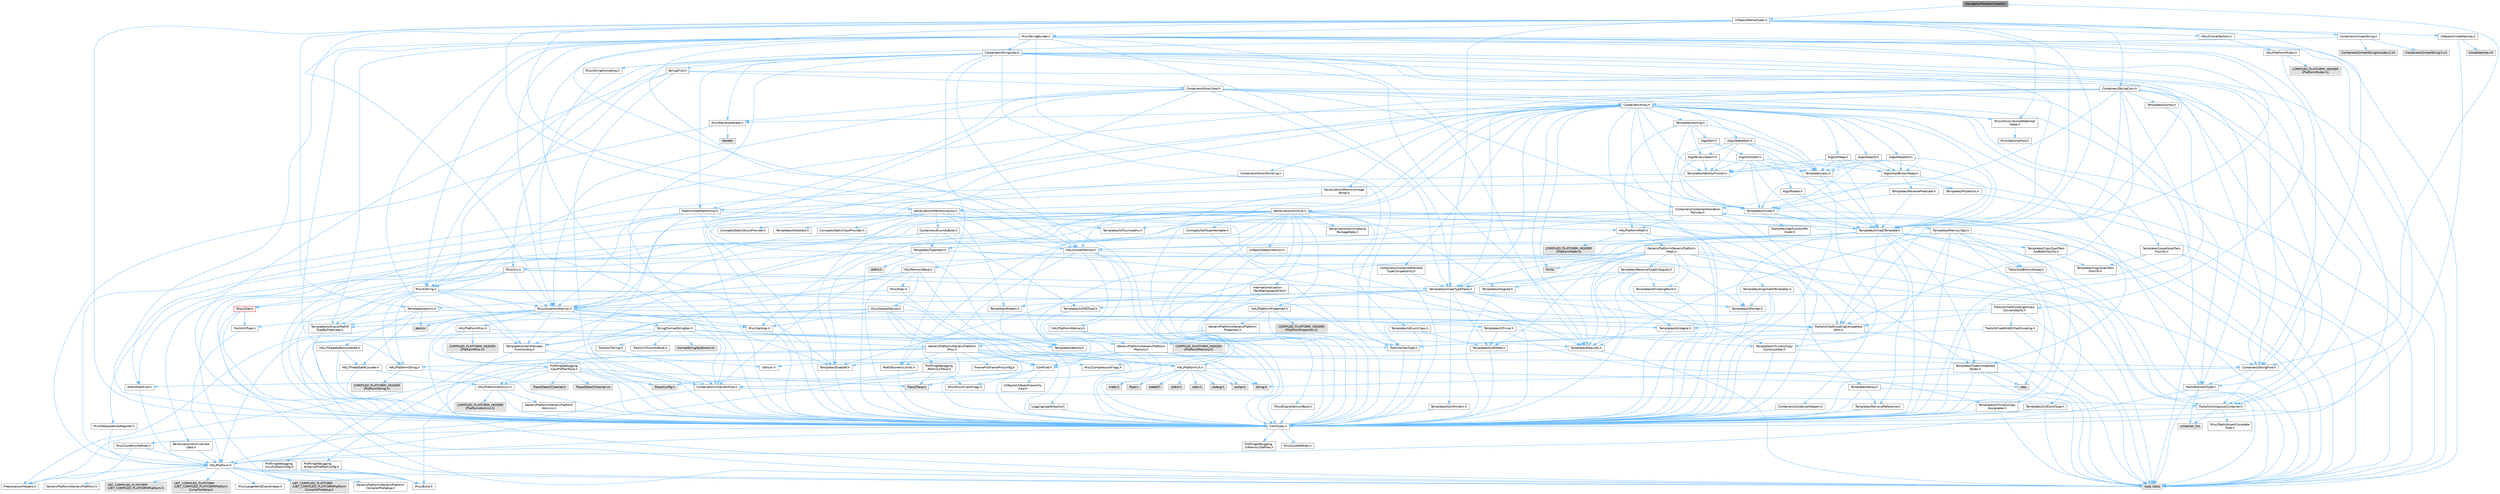 digraph "NavigationToolItemTypeId.h"
{
 // INTERACTIVE_SVG=YES
 // LATEX_PDF_SIZE
  bgcolor="transparent";
  edge [fontname=Helvetica,fontsize=10,labelfontname=Helvetica,labelfontsize=10];
  node [fontname=Helvetica,fontsize=10,shape=box,height=0.2,width=0.4];
  Node1 [id="Node000001",label="NavigationToolItemTypeId.h",height=0.2,width=0.4,color="gray40", fillcolor="grey60", style="filled", fontcolor="black",tooltip=" "];
  Node1 -> Node2 [id="edge1_Node000001_Node000002",color="steelblue1",style="solid",tooltip=" "];
  Node2 [id="Node000002",label="Containers/StringFwd.h",height=0.2,width=0.4,color="grey40", fillcolor="white", style="filled",URL="$df/d37/StringFwd_8h.html",tooltip=" "];
  Node2 -> Node3 [id="edge2_Node000002_Node000003",color="steelblue1",style="solid",tooltip=" "];
  Node3 [id="Node000003",label="CoreTypes.h",height=0.2,width=0.4,color="grey40", fillcolor="white", style="filled",URL="$dc/dec/CoreTypes_8h.html",tooltip=" "];
  Node3 -> Node4 [id="edge3_Node000003_Node000004",color="steelblue1",style="solid",tooltip=" "];
  Node4 [id="Node000004",label="HAL/Platform.h",height=0.2,width=0.4,color="grey40", fillcolor="white", style="filled",URL="$d9/dd0/Platform_8h.html",tooltip=" "];
  Node4 -> Node5 [id="edge4_Node000004_Node000005",color="steelblue1",style="solid",tooltip=" "];
  Node5 [id="Node000005",label="Misc/Build.h",height=0.2,width=0.4,color="grey40", fillcolor="white", style="filled",URL="$d3/dbb/Build_8h.html",tooltip=" "];
  Node4 -> Node6 [id="edge5_Node000004_Node000006",color="steelblue1",style="solid",tooltip=" "];
  Node6 [id="Node000006",label="Misc/LargeWorldCoordinates.h",height=0.2,width=0.4,color="grey40", fillcolor="white", style="filled",URL="$d2/dcb/LargeWorldCoordinates_8h.html",tooltip=" "];
  Node4 -> Node7 [id="edge6_Node000004_Node000007",color="steelblue1",style="solid",tooltip=" "];
  Node7 [id="Node000007",label="type_traits",height=0.2,width=0.4,color="grey60", fillcolor="#E0E0E0", style="filled",tooltip=" "];
  Node4 -> Node8 [id="edge7_Node000004_Node000008",color="steelblue1",style="solid",tooltip=" "];
  Node8 [id="Node000008",label="PreprocessorHelpers.h",height=0.2,width=0.4,color="grey40", fillcolor="white", style="filled",URL="$db/ddb/PreprocessorHelpers_8h.html",tooltip=" "];
  Node4 -> Node9 [id="edge8_Node000004_Node000009",color="steelblue1",style="solid",tooltip=" "];
  Node9 [id="Node000009",label="UBT_COMPILED_PLATFORM\l/UBT_COMPILED_PLATFORMPlatform\lCompilerPreSetup.h",height=0.2,width=0.4,color="grey60", fillcolor="#E0E0E0", style="filled",tooltip=" "];
  Node4 -> Node10 [id="edge9_Node000004_Node000010",color="steelblue1",style="solid",tooltip=" "];
  Node10 [id="Node000010",label="GenericPlatform/GenericPlatform\lCompilerPreSetup.h",height=0.2,width=0.4,color="grey40", fillcolor="white", style="filled",URL="$d9/dc8/GenericPlatformCompilerPreSetup_8h.html",tooltip=" "];
  Node4 -> Node11 [id="edge10_Node000004_Node000011",color="steelblue1",style="solid",tooltip=" "];
  Node11 [id="Node000011",label="GenericPlatform/GenericPlatform.h",height=0.2,width=0.4,color="grey40", fillcolor="white", style="filled",URL="$d6/d84/GenericPlatform_8h.html",tooltip=" "];
  Node4 -> Node12 [id="edge11_Node000004_Node000012",color="steelblue1",style="solid",tooltip=" "];
  Node12 [id="Node000012",label="UBT_COMPILED_PLATFORM\l/UBT_COMPILED_PLATFORMPlatform.h",height=0.2,width=0.4,color="grey60", fillcolor="#E0E0E0", style="filled",tooltip=" "];
  Node4 -> Node13 [id="edge12_Node000004_Node000013",color="steelblue1",style="solid",tooltip=" "];
  Node13 [id="Node000013",label="UBT_COMPILED_PLATFORM\l/UBT_COMPILED_PLATFORMPlatform\lCompilerSetup.h",height=0.2,width=0.4,color="grey60", fillcolor="#E0E0E0", style="filled",tooltip=" "];
  Node3 -> Node14 [id="edge13_Node000003_Node000014",color="steelblue1",style="solid",tooltip=" "];
  Node14 [id="Node000014",label="ProfilingDebugging\l/UMemoryDefines.h",height=0.2,width=0.4,color="grey40", fillcolor="white", style="filled",URL="$d2/da2/UMemoryDefines_8h.html",tooltip=" "];
  Node3 -> Node15 [id="edge14_Node000003_Node000015",color="steelblue1",style="solid",tooltip=" "];
  Node15 [id="Node000015",label="Misc/CoreMiscDefines.h",height=0.2,width=0.4,color="grey40", fillcolor="white", style="filled",URL="$da/d38/CoreMiscDefines_8h.html",tooltip=" "];
  Node15 -> Node4 [id="edge15_Node000015_Node000004",color="steelblue1",style="solid",tooltip=" "];
  Node15 -> Node8 [id="edge16_Node000015_Node000008",color="steelblue1",style="solid",tooltip=" "];
  Node3 -> Node16 [id="edge17_Node000003_Node000016",color="steelblue1",style="solid",tooltip=" "];
  Node16 [id="Node000016",label="Misc/CoreDefines.h",height=0.2,width=0.4,color="grey40", fillcolor="white", style="filled",URL="$d3/dd2/CoreDefines_8h.html",tooltip=" "];
  Node2 -> Node17 [id="edge18_Node000002_Node000017",color="steelblue1",style="solid",tooltip=" "];
  Node17 [id="Node000017",label="Traits/ElementType.h",height=0.2,width=0.4,color="grey40", fillcolor="white", style="filled",URL="$d5/d4f/ElementType_8h.html",tooltip=" "];
  Node17 -> Node4 [id="edge19_Node000017_Node000004",color="steelblue1",style="solid",tooltip=" "];
  Node17 -> Node18 [id="edge20_Node000017_Node000018",color="steelblue1",style="solid",tooltip=" "];
  Node18 [id="Node000018",label="initializer_list",height=0.2,width=0.4,color="grey60", fillcolor="#E0E0E0", style="filled",tooltip=" "];
  Node17 -> Node7 [id="edge21_Node000017_Node000007",color="steelblue1",style="solid",tooltip=" "];
  Node2 -> Node19 [id="edge22_Node000002_Node000019",color="steelblue1",style="solid",tooltip=" "];
  Node19 [id="Node000019",label="Traits/IsContiguousContainer.h",height=0.2,width=0.4,color="grey40", fillcolor="white", style="filled",URL="$d5/d3c/IsContiguousContainer_8h.html",tooltip=" "];
  Node19 -> Node3 [id="edge23_Node000019_Node000003",color="steelblue1",style="solid",tooltip=" "];
  Node19 -> Node20 [id="edge24_Node000019_Node000020",color="steelblue1",style="solid",tooltip=" "];
  Node20 [id="Node000020",label="Misc/StaticAssertComplete\lType.h",height=0.2,width=0.4,color="grey40", fillcolor="white", style="filled",URL="$d5/d4e/StaticAssertCompleteType_8h.html",tooltip=" "];
  Node19 -> Node18 [id="edge25_Node000019_Node000018",color="steelblue1",style="solid",tooltip=" "];
  Node1 -> Node21 [id="edge26_Node000001_Node000021",color="steelblue1",style="solid",tooltip=" "];
  Node21 [id="Node000021",label="UObject/NameTypes.h",height=0.2,width=0.4,color="grey40", fillcolor="white", style="filled",URL="$d6/d35/NameTypes_8h.html",tooltip=" "];
  Node21 -> Node3 [id="edge27_Node000021_Node000003",color="steelblue1",style="solid",tooltip=" "];
  Node21 -> Node22 [id="edge28_Node000021_Node000022",color="steelblue1",style="solid",tooltip=" "];
  Node22 [id="Node000022",label="Misc/AssertionMacros.h",height=0.2,width=0.4,color="grey40", fillcolor="white", style="filled",URL="$d0/dfa/AssertionMacros_8h.html",tooltip=" "];
  Node22 -> Node3 [id="edge29_Node000022_Node000003",color="steelblue1",style="solid",tooltip=" "];
  Node22 -> Node4 [id="edge30_Node000022_Node000004",color="steelblue1",style="solid",tooltip=" "];
  Node22 -> Node23 [id="edge31_Node000022_Node000023",color="steelblue1",style="solid",tooltip=" "];
  Node23 [id="Node000023",label="HAL/PlatformMisc.h",height=0.2,width=0.4,color="grey40", fillcolor="white", style="filled",URL="$d0/df5/PlatformMisc_8h.html",tooltip=" "];
  Node23 -> Node3 [id="edge32_Node000023_Node000003",color="steelblue1",style="solid",tooltip=" "];
  Node23 -> Node24 [id="edge33_Node000023_Node000024",color="steelblue1",style="solid",tooltip=" "];
  Node24 [id="Node000024",label="GenericPlatform/GenericPlatform\lMisc.h",height=0.2,width=0.4,color="grey40", fillcolor="white", style="filled",URL="$db/d9a/GenericPlatformMisc_8h.html",tooltip=" "];
  Node24 -> Node2 [id="edge34_Node000024_Node000002",color="steelblue1",style="solid",tooltip=" "];
  Node24 -> Node25 [id="edge35_Node000024_Node000025",color="steelblue1",style="solid",tooltip=" "];
  Node25 [id="Node000025",label="CoreFwd.h",height=0.2,width=0.4,color="grey40", fillcolor="white", style="filled",URL="$d1/d1e/CoreFwd_8h.html",tooltip=" "];
  Node25 -> Node3 [id="edge36_Node000025_Node000003",color="steelblue1",style="solid",tooltip=" "];
  Node25 -> Node26 [id="edge37_Node000025_Node000026",color="steelblue1",style="solid",tooltip=" "];
  Node26 [id="Node000026",label="Containers/ContainersFwd.h",height=0.2,width=0.4,color="grey40", fillcolor="white", style="filled",URL="$d4/d0a/ContainersFwd_8h.html",tooltip=" "];
  Node26 -> Node4 [id="edge38_Node000026_Node000004",color="steelblue1",style="solid",tooltip=" "];
  Node26 -> Node3 [id="edge39_Node000026_Node000003",color="steelblue1",style="solid",tooltip=" "];
  Node26 -> Node19 [id="edge40_Node000026_Node000019",color="steelblue1",style="solid",tooltip=" "];
  Node25 -> Node27 [id="edge41_Node000025_Node000027",color="steelblue1",style="solid",tooltip=" "];
  Node27 [id="Node000027",label="Math/MathFwd.h",height=0.2,width=0.4,color="grey40", fillcolor="white", style="filled",URL="$d2/d10/MathFwd_8h.html",tooltip=" "];
  Node27 -> Node4 [id="edge42_Node000027_Node000004",color="steelblue1",style="solid",tooltip=" "];
  Node25 -> Node28 [id="edge43_Node000025_Node000028",color="steelblue1",style="solid",tooltip=" "];
  Node28 [id="Node000028",label="UObject/UObjectHierarchy\lFwd.h",height=0.2,width=0.4,color="grey40", fillcolor="white", style="filled",URL="$d3/d13/UObjectHierarchyFwd_8h.html",tooltip=" "];
  Node24 -> Node3 [id="edge44_Node000024_Node000003",color="steelblue1",style="solid",tooltip=" "];
  Node24 -> Node29 [id="edge45_Node000024_Node000029",color="steelblue1",style="solid",tooltip=" "];
  Node29 [id="Node000029",label="FramePro/FrameProConfig.h",height=0.2,width=0.4,color="grey40", fillcolor="white", style="filled",URL="$d7/d90/FrameProConfig_8h.html",tooltip=" "];
  Node24 -> Node30 [id="edge46_Node000024_Node000030",color="steelblue1",style="solid",tooltip=" "];
  Node30 [id="Node000030",label="HAL/PlatformCrt.h",height=0.2,width=0.4,color="grey40", fillcolor="white", style="filled",URL="$d8/d75/PlatformCrt_8h.html",tooltip=" "];
  Node30 -> Node31 [id="edge47_Node000030_Node000031",color="steelblue1",style="solid",tooltip=" "];
  Node31 [id="Node000031",label="new",height=0.2,width=0.4,color="grey60", fillcolor="#E0E0E0", style="filled",tooltip=" "];
  Node30 -> Node32 [id="edge48_Node000030_Node000032",color="steelblue1",style="solid",tooltip=" "];
  Node32 [id="Node000032",label="wchar.h",height=0.2,width=0.4,color="grey60", fillcolor="#E0E0E0", style="filled",tooltip=" "];
  Node30 -> Node33 [id="edge49_Node000030_Node000033",color="steelblue1",style="solid",tooltip=" "];
  Node33 [id="Node000033",label="stddef.h",height=0.2,width=0.4,color="grey60", fillcolor="#E0E0E0", style="filled",tooltip=" "];
  Node30 -> Node34 [id="edge50_Node000030_Node000034",color="steelblue1",style="solid",tooltip=" "];
  Node34 [id="Node000034",label="stdlib.h",height=0.2,width=0.4,color="grey60", fillcolor="#E0E0E0", style="filled",tooltip=" "];
  Node30 -> Node35 [id="edge51_Node000030_Node000035",color="steelblue1",style="solid",tooltip=" "];
  Node35 [id="Node000035",label="stdio.h",height=0.2,width=0.4,color="grey60", fillcolor="#E0E0E0", style="filled",tooltip=" "];
  Node30 -> Node36 [id="edge52_Node000030_Node000036",color="steelblue1",style="solid",tooltip=" "];
  Node36 [id="Node000036",label="stdarg.h",height=0.2,width=0.4,color="grey60", fillcolor="#E0E0E0", style="filled",tooltip=" "];
  Node30 -> Node37 [id="edge53_Node000030_Node000037",color="steelblue1",style="solid",tooltip=" "];
  Node37 [id="Node000037",label="math.h",height=0.2,width=0.4,color="grey60", fillcolor="#E0E0E0", style="filled",tooltip=" "];
  Node30 -> Node38 [id="edge54_Node000030_Node000038",color="steelblue1",style="solid",tooltip=" "];
  Node38 [id="Node000038",label="float.h",height=0.2,width=0.4,color="grey60", fillcolor="#E0E0E0", style="filled",tooltip=" "];
  Node30 -> Node39 [id="edge55_Node000030_Node000039",color="steelblue1",style="solid",tooltip=" "];
  Node39 [id="Node000039",label="string.h",height=0.2,width=0.4,color="grey60", fillcolor="#E0E0E0", style="filled",tooltip=" "];
  Node24 -> Node40 [id="edge56_Node000024_Node000040",color="steelblue1",style="solid",tooltip=" "];
  Node40 [id="Node000040",label="Math/NumericLimits.h",height=0.2,width=0.4,color="grey40", fillcolor="white", style="filled",URL="$df/d1b/NumericLimits_8h.html",tooltip=" "];
  Node40 -> Node3 [id="edge57_Node000040_Node000003",color="steelblue1",style="solid",tooltip=" "];
  Node24 -> Node41 [id="edge58_Node000024_Node000041",color="steelblue1",style="solid",tooltip=" "];
  Node41 [id="Node000041",label="Misc/CompressionFlags.h",height=0.2,width=0.4,color="grey40", fillcolor="white", style="filled",URL="$d9/d76/CompressionFlags_8h.html",tooltip=" "];
  Node24 -> Node42 [id="edge59_Node000024_Node000042",color="steelblue1",style="solid",tooltip=" "];
  Node42 [id="Node000042",label="Misc/EnumClassFlags.h",height=0.2,width=0.4,color="grey40", fillcolor="white", style="filled",URL="$d8/de7/EnumClassFlags_8h.html",tooltip=" "];
  Node24 -> Node43 [id="edge60_Node000024_Node000043",color="steelblue1",style="solid",tooltip=" "];
  Node43 [id="Node000043",label="ProfilingDebugging\l/CsvProfilerConfig.h",height=0.2,width=0.4,color="grey40", fillcolor="white", style="filled",URL="$d3/d88/CsvProfilerConfig_8h.html",tooltip=" "];
  Node43 -> Node5 [id="edge61_Node000043_Node000005",color="steelblue1",style="solid",tooltip=" "];
  Node24 -> Node44 [id="edge62_Node000024_Node000044",color="steelblue1",style="solid",tooltip=" "];
  Node44 [id="Node000044",label="ProfilingDebugging\l/ExternalProfilerConfig.h",height=0.2,width=0.4,color="grey40", fillcolor="white", style="filled",URL="$d3/dbb/ExternalProfilerConfig_8h.html",tooltip=" "];
  Node44 -> Node5 [id="edge63_Node000044_Node000005",color="steelblue1",style="solid",tooltip=" "];
  Node23 -> Node45 [id="edge64_Node000023_Node000045",color="steelblue1",style="solid",tooltip=" "];
  Node45 [id="Node000045",label="COMPILED_PLATFORM_HEADER\l(PlatformMisc.h)",height=0.2,width=0.4,color="grey60", fillcolor="#E0E0E0", style="filled",tooltip=" "];
  Node23 -> Node46 [id="edge65_Node000023_Node000046",color="steelblue1",style="solid",tooltip=" "];
  Node46 [id="Node000046",label="ProfilingDebugging\l/CpuProfilerTrace.h",height=0.2,width=0.4,color="grey40", fillcolor="white", style="filled",URL="$da/dcb/CpuProfilerTrace_8h.html",tooltip=" "];
  Node46 -> Node3 [id="edge66_Node000046_Node000003",color="steelblue1",style="solid",tooltip=" "];
  Node46 -> Node26 [id="edge67_Node000046_Node000026",color="steelblue1",style="solid",tooltip=" "];
  Node46 -> Node47 [id="edge68_Node000046_Node000047",color="steelblue1",style="solid",tooltip=" "];
  Node47 [id="Node000047",label="HAL/PlatformAtomics.h",height=0.2,width=0.4,color="grey40", fillcolor="white", style="filled",URL="$d3/d36/PlatformAtomics_8h.html",tooltip=" "];
  Node47 -> Node3 [id="edge69_Node000047_Node000003",color="steelblue1",style="solid",tooltip=" "];
  Node47 -> Node48 [id="edge70_Node000047_Node000048",color="steelblue1",style="solid",tooltip=" "];
  Node48 [id="Node000048",label="GenericPlatform/GenericPlatform\lAtomics.h",height=0.2,width=0.4,color="grey40", fillcolor="white", style="filled",URL="$da/d72/GenericPlatformAtomics_8h.html",tooltip=" "];
  Node48 -> Node3 [id="edge71_Node000048_Node000003",color="steelblue1",style="solid",tooltip=" "];
  Node47 -> Node49 [id="edge72_Node000047_Node000049",color="steelblue1",style="solid",tooltip=" "];
  Node49 [id="Node000049",label="COMPILED_PLATFORM_HEADER\l(PlatformAtomics.h)",height=0.2,width=0.4,color="grey60", fillcolor="#E0E0E0", style="filled",tooltip=" "];
  Node46 -> Node8 [id="edge73_Node000046_Node000008",color="steelblue1",style="solid",tooltip=" "];
  Node46 -> Node5 [id="edge74_Node000046_Node000005",color="steelblue1",style="solid",tooltip=" "];
  Node46 -> Node50 [id="edge75_Node000046_Node000050",color="steelblue1",style="solid",tooltip=" "];
  Node50 [id="Node000050",label="Trace/Config.h",height=0.2,width=0.4,color="grey60", fillcolor="#E0E0E0", style="filled",tooltip=" "];
  Node46 -> Node51 [id="edge76_Node000046_Node000051",color="steelblue1",style="solid",tooltip=" "];
  Node51 [id="Node000051",label="Trace/Detail/Channel.h",height=0.2,width=0.4,color="grey60", fillcolor="#E0E0E0", style="filled",tooltip=" "];
  Node46 -> Node52 [id="edge77_Node000046_Node000052",color="steelblue1",style="solid",tooltip=" "];
  Node52 [id="Node000052",label="Trace/Detail/Channel.inl",height=0.2,width=0.4,color="grey60", fillcolor="#E0E0E0", style="filled",tooltip=" "];
  Node46 -> Node53 [id="edge78_Node000046_Node000053",color="steelblue1",style="solid",tooltip=" "];
  Node53 [id="Node000053",label="Trace/Trace.h",height=0.2,width=0.4,color="grey60", fillcolor="#E0E0E0", style="filled",tooltip=" "];
  Node22 -> Node8 [id="edge79_Node000022_Node000008",color="steelblue1",style="solid",tooltip=" "];
  Node22 -> Node54 [id="edge80_Node000022_Node000054",color="steelblue1",style="solid",tooltip=" "];
  Node54 [id="Node000054",label="Templates/EnableIf.h",height=0.2,width=0.4,color="grey40", fillcolor="white", style="filled",URL="$d7/d60/EnableIf_8h.html",tooltip=" "];
  Node54 -> Node3 [id="edge81_Node000054_Node000003",color="steelblue1",style="solid",tooltip=" "];
  Node22 -> Node55 [id="edge82_Node000022_Node000055",color="steelblue1",style="solid",tooltip=" "];
  Node55 [id="Node000055",label="Templates/IsArrayOrRefOf\lTypeByPredicate.h",height=0.2,width=0.4,color="grey40", fillcolor="white", style="filled",URL="$d6/da1/IsArrayOrRefOfTypeByPredicate_8h.html",tooltip=" "];
  Node55 -> Node3 [id="edge83_Node000055_Node000003",color="steelblue1",style="solid",tooltip=" "];
  Node22 -> Node56 [id="edge84_Node000022_Node000056",color="steelblue1",style="solid",tooltip=" "];
  Node56 [id="Node000056",label="Templates/IsValidVariadic\lFunctionArg.h",height=0.2,width=0.4,color="grey40", fillcolor="white", style="filled",URL="$d0/dc8/IsValidVariadicFunctionArg_8h.html",tooltip=" "];
  Node56 -> Node3 [id="edge85_Node000056_Node000003",color="steelblue1",style="solid",tooltip=" "];
  Node56 -> Node57 [id="edge86_Node000056_Node000057",color="steelblue1",style="solid",tooltip=" "];
  Node57 [id="Node000057",label="IsEnum.h",height=0.2,width=0.4,color="grey40", fillcolor="white", style="filled",URL="$d4/de5/IsEnum_8h.html",tooltip=" "];
  Node56 -> Node7 [id="edge87_Node000056_Node000007",color="steelblue1",style="solid",tooltip=" "];
  Node22 -> Node58 [id="edge88_Node000022_Node000058",color="steelblue1",style="solid",tooltip=" "];
  Node58 [id="Node000058",label="Traits/IsCharEncodingCompatible\lWith.h",height=0.2,width=0.4,color="grey40", fillcolor="white", style="filled",URL="$df/dd1/IsCharEncodingCompatibleWith_8h.html",tooltip=" "];
  Node58 -> Node7 [id="edge89_Node000058_Node000007",color="steelblue1",style="solid",tooltip=" "];
  Node58 -> Node59 [id="edge90_Node000058_Node000059",color="steelblue1",style="solid",tooltip=" "];
  Node59 [id="Node000059",label="Traits/IsCharType.h",height=0.2,width=0.4,color="grey40", fillcolor="white", style="filled",URL="$db/d51/IsCharType_8h.html",tooltip=" "];
  Node59 -> Node3 [id="edge91_Node000059_Node000003",color="steelblue1",style="solid",tooltip=" "];
  Node22 -> Node60 [id="edge92_Node000022_Node000060",color="steelblue1",style="solid",tooltip=" "];
  Node60 [id="Node000060",label="Misc/VarArgs.h",height=0.2,width=0.4,color="grey40", fillcolor="white", style="filled",URL="$d5/d6f/VarArgs_8h.html",tooltip=" "];
  Node60 -> Node3 [id="edge93_Node000060_Node000003",color="steelblue1",style="solid",tooltip=" "];
  Node22 -> Node61 [id="edge94_Node000022_Node000061",color="steelblue1",style="solid",tooltip=" "];
  Node61 [id="Node000061",label="String/FormatStringSan.h",height=0.2,width=0.4,color="grey40", fillcolor="white", style="filled",URL="$d3/d8b/FormatStringSan_8h.html",tooltip=" "];
  Node61 -> Node7 [id="edge95_Node000061_Node000007",color="steelblue1",style="solid",tooltip=" "];
  Node61 -> Node3 [id="edge96_Node000061_Node000003",color="steelblue1",style="solid",tooltip=" "];
  Node61 -> Node62 [id="edge97_Node000061_Node000062",color="steelblue1",style="solid",tooltip=" "];
  Node62 [id="Node000062",label="Templates/Requires.h",height=0.2,width=0.4,color="grey40", fillcolor="white", style="filled",URL="$dc/d96/Requires_8h.html",tooltip=" "];
  Node62 -> Node54 [id="edge98_Node000062_Node000054",color="steelblue1",style="solid",tooltip=" "];
  Node62 -> Node7 [id="edge99_Node000062_Node000007",color="steelblue1",style="solid",tooltip=" "];
  Node61 -> Node63 [id="edge100_Node000061_Node000063",color="steelblue1",style="solid",tooltip=" "];
  Node63 [id="Node000063",label="Templates/Identity.h",height=0.2,width=0.4,color="grey40", fillcolor="white", style="filled",URL="$d0/dd5/Identity_8h.html",tooltip=" "];
  Node61 -> Node56 [id="edge101_Node000061_Node000056",color="steelblue1",style="solid",tooltip=" "];
  Node61 -> Node59 [id="edge102_Node000061_Node000059",color="steelblue1",style="solid",tooltip=" "];
  Node61 -> Node64 [id="edge103_Node000061_Node000064",color="steelblue1",style="solid",tooltip=" "];
  Node64 [id="Node000064",label="Traits/IsTEnumAsByte.h",height=0.2,width=0.4,color="grey40", fillcolor="white", style="filled",URL="$d1/de6/IsTEnumAsByte_8h.html",tooltip=" "];
  Node61 -> Node65 [id="edge104_Node000061_Node000065",color="steelblue1",style="solid",tooltip=" "];
  Node65 [id="Node000065",label="Traits/IsTString.h",height=0.2,width=0.4,color="grey40", fillcolor="white", style="filled",URL="$d0/df8/IsTString_8h.html",tooltip=" "];
  Node65 -> Node26 [id="edge105_Node000065_Node000026",color="steelblue1",style="solid",tooltip=" "];
  Node61 -> Node26 [id="edge106_Node000061_Node000026",color="steelblue1",style="solid",tooltip=" "];
  Node61 -> Node66 [id="edge107_Node000061_Node000066",color="steelblue1",style="solid",tooltip=" "];
  Node66 [id="Node000066",label="FormatStringSanErrors.inl",height=0.2,width=0.4,color="grey60", fillcolor="#E0E0E0", style="filled",tooltip=" "];
  Node22 -> Node67 [id="edge108_Node000022_Node000067",color="steelblue1",style="solid",tooltip=" "];
  Node67 [id="Node000067",label="atomic",height=0.2,width=0.4,color="grey60", fillcolor="#E0E0E0", style="filled",tooltip=" "];
  Node21 -> Node68 [id="edge109_Node000021_Node000068",color="steelblue1",style="solid",tooltip=" "];
  Node68 [id="Node000068",label="HAL/UnrealMemory.h",height=0.2,width=0.4,color="grey40", fillcolor="white", style="filled",URL="$d9/d96/UnrealMemory_8h.html",tooltip=" "];
  Node68 -> Node3 [id="edge110_Node000068_Node000003",color="steelblue1",style="solid",tooltip=" "];
  Node68 -> Node69 [id="edge111_Node000068_Node000069",color="steelblue1",style="solid",tooltip=" "];
  Node69 [id="Node000069",label="GenericPlatform/GenericPlatform\lMemory.h",height=0.2,width=0.4,color="grey40", fillcolor="white", style="filled",URL="$dd/d22/GenericPlatformMemory_8h.html",tooltip=" "];
  Node69 -> Node25 [id="edge112_Node000069_Node000025",color="steelblue1",style="solid",tooltip=" "];
  Node69 -> Node3 [id="edge113_Node000069_Node000003",color="steelblue1",style="solid",tooltip=" "];
  Node69 -> Node70 [id="edge114_Node000069_Node000070",color="steelblue1",style="solid",tooltip=" "];
  Node70 [id="Node000070",label="HAL/PlatformString.h",height=0.2,width=0.4,color="grey40", fillcolor="white", style="filled",URL="$db/db5/PlatformString_8h.html",tooltip=" "];
  Node70 -> Node3 [id="edge115_Node000070_Node000003",color="steelblue1",style="solid",tooltip=" "];
  Node70 -> Node71 [id="edge116_Node000070_Node000071",color="steelblue1",style="solid",tooltip=" "];
  Node71 [id="Node000071",label="COMPILED_PLATFORM_HEADER\l(PlatformString.h)",height=0.2,width=0.4,color="grey60", fillcolor="#E0E0E0", style="filled",tooltip=" "];
  Node69 -> Node39 [id="edge117_Node000069_Node000039",color="steelblue1",style="solid",tooltip=" "];
  Node69 -> Node32 [id="edge118_Node000069_Node000032",color="steelblue1",style="solid",tooltip=" "];
  Node68 -> Node72 [id="edge119_Node000068_Node000072",color="steelblue1",style="solid",tooltip=" "];
  Node72 [id="Node000072",label="HAL/MemoryBase.h",height=0.2,width=0.4,color="grey40", fillcolor="white", style="filled",URL="$d6/d9f/MemoryBase_8h.html",tooltip=" "];
  Node72 -> Node3 [id="edge120_Node000072_Node000003",color="steelblue1",style="solid",tooltip=" "];
  Node72 -> Node47 [id="edge121_Node000072_Node000047",color="steelblue1",style="solid",tooltip=" "];
  Node72 -> Node30 [id="edge122_Node000072_Node000030",color="steelblue1",style="solid",tooltip=" "];
  Node72 -> Node73 [id="edge123_Node000072_Node000073",color="steelblue1",style="solid",tooltip=" "];
  Node73 [id="Node000073",label="Misc/Exec.h",height=0.2,width=0.4,color="grey40", fillcolor="white", style="filled",URL="$de/ddb/Exec_8h.html",tooltip=" "];
  Node73 -> Node3 [id="edge124_Node000073_Node000003",color="steelblue1",style="solid",tooltip=" "];
  Node73 -> Node22 [id="edge125_Node000073_Node000022",color="steelblue1",style="solid",tooltip=" "];
  Node72 -> Node74 [id="edge126_Node000072_Node000074",color="steelblue1",style="solid",tooltip=" "];
  Node74 [id="Node000074",label="Misc/OutputDevice.h",height=0.2,width=0.4,color="grey40", fillcolor="white", style="filled",URL="$d7/d32/OutputDevice_8h.html",tooltip=" "];
  Node74 -> Node25 [id="edge127_Node000074_Node000025",color="steelblue1",style="solid",tooltip=" "];
  Node74 -> Node3 [id="edge128_Node000074_Node000003",color="steelblue1",style="solid",tooltip=" "];
  Node74 -> Node75 [id="edge129_Node000074_Node000075",color="steelblue1",style="solid",tooltip=" "];
  Node75 [id="Node000075",label="Logging/LogVerbosity.h",height=0.2,width=0.4,color="grey40", fillcolor="white", style="filled",URL="$d2/d8f/LogVerbosity_8h.html",tooltip=" "];
  Node75 -> Node3 [id="edge130_Node000075_Node000003",color="steelblue1",style="solid",tooltip=" "];
  Node74 -> Node60 [id="edge131_Node000074_Node000060",color="steelblue1",style="solid",tooltip=" "];
  Node74 -> Node55 [id="edge132_Node000074_Node000055",color="steelblue1",style="solid",tooltip=" "];
  Node74 -> Node56 [id="edge133_Node000074_Node000056",color="steelblue1",style="solid",tooltip=" "];
  Node74 -> Node58 [id="edge134_Node000074_Node000058",color="steelblue1",style="solid",tooltip=" "];
  Node72 -> Node76 [id="edge135_Node000072_Node000076",color="steelblue1",style="solid",tooltip=" "];
  Node76 [id="Node000076",label="Templates/Atomic.h",height=0.2,width=0.4,color="grey40", fillcolor="white", style="filled",URL="$d3/d91/Atomic_8h.html",tooltip=" "];
  Node76 -> Node77 [id="edge136_Node000076_Node000077",color="steelblue1",style="solid",tooltip=" "];
  Node77 [id="Node000077",label="HAL/ThreadSafeCounter.h",height=0.2,width=0.4,color="grey40", fillcolor="white", style="filled",URL="$dc/dc9/ThreadSafeCounter_8h.html",tooltip=" "];
  Node77 -> Node3 [id="edge137_Node000077_Node000003",color="steelblue1",style="solid",tooltip=" "];
  Node77 -> Node47 [id="edge138_Node000077_Node000047",color="steelblue1",style="solid",tooltip=" "];
  Node76 -> Node78 [id="edge139_Node000076_Node000078",color="steelblue1",style="solid",tooltip=" "];
  Node78 [id="Node000078",label="HAL/ThreadSafeCounter64.h",height=0.2,width=0.4,color="grey40", fillcolor="white", style="filled",URL="$d0/d12/ThreadSafeCounter64_8h.html",tooltip=" "];
  Node78 -> Node3 [id="edge140_Node000078_Node000003",color="steelblue1",style="solid",tooltip=" "];
  Node78 -> Node77 [id="edge141_Node000078_Node000077",color="steelblue1",style="solid",tooltip=" "];
  Node76 -> Node79 [id="edge142_Node000076_Node000079",color="steelblue1",style="solid",tooltip=" "];
  Node79 [id="Node000079",label="Templates/IsIntegral.h",height=0.2,width=0.4,color="grey40", fillcolor="white", style="filled",URL="$da/d64/IsIntegral_8h.html",tooltip=" "];
  Node79 -> Node3 [id="edge143_Node000079_Node000003",color="steelblue1",style="solid",tooltip=" "];
  Node76 -> Node80 [id="edge144_Node000076_Node000080",color="steelblue1",style="solid",tooltip=" "];
  Node80 [id="Node000080",label="Templates/IsTrivial.h",height=0.2,width=0.4,color="grey40", fillcolor="white", style="filled",URL="$da/d4c/IsTrivial_8h.html",tooltip=" "];
  Node80 -> Node81 [id="edge145_Node000080_Node000081",color="steelblue1",style="solid",tooltip=" "];
  Node81 [id="Node000081",label="Templates/AndOrNot.h",height=0.2,width=0.4,color="grey40", fillcolor="white", style="filled",URL="$db/d0a/AndOrNot_8h.html",tooltip=" "];
  Node81 -> Node3 [id="edge146_Node000081_Node000003",color="steelblue1",style="solid",tooltip=" "];
  Node80 -> Node82 [id="edge147_Node000080_Node000082",color="steelblue1",style="solid",tooltip=" "];
  Node82 [id="Node000082",label="Templates/IsTriviallyCopy\lConstructible.h",height=0.2,width=0.4,color="grey40", fillcolor="white", style="filled",URL="$d3/d78/IsTriviallyCopyConstructible_8h.html",tooltip=" "];
  Node82 -> Node3 [id="edge148_Node000082_Node000003",color="steelblue1",style="solid",tooltip=" "];
  Node82 -> Node7 [id="edge149_Node000082_Node000007",color="steelblue1",style="solid",tooltip=" "];
  Node80 -> Node83 [id="edge150_Node000080_Node000083",color="steelblue1",style="solid",tooltip=" "];
  Node83 [id="Node000083",label="Templates/IsTriviallyCopy\lAssignable.h",height=0.2,width=0.4,color="grey40", fillcolor="white", style="filled",URL="$d2/df2/IsTriviallyCopyAssignable_8h.html",tooltip=" "];
  Node83 -> Node3 [id="edge151_Node000083_Node000003",color="steelblue1",style="solid",tooltip=" "];
  Node83 -> Node7 [id="edge152_Node000083_Node000007",color="steelblue1",style="solid",tooltip=" "];
  Node80 -> Node7 [id="edge153_Node000080_Node000007",color="steelblue1",style="solid",tooltip=" "];
  Node76 -> Node84 [id="edge154_Node000076_Node000084",color="steelblue1",style="solid",tooltip=" "];
  Node84 [id="Node000084",label="Traits/IntType.h",height=0.2,width=0.4,color="grey40", fillcolor="white", style="filled",URL="$d7/deb/IntType_8h.html",tooltip=" "];
  Node84 -> Node4 [id="edge155_Node000084_Node000004",color="steelblue1",style="solid",tooltip=" "];
  Node76 -> Node67 [id="edge156_Node000076_Node000067",color="steelblue1",style="solid",tooltip=" "];
  Node68 -> Node85 [id="edge157_Node000068_Node000085",color="steelblue1",style="solid",tooltip=" "];
  Node85 [id="Node000085",label="HAL/PlatformMemory.h",height=0.2,width=0.4,color="grey40", fillcolor="white", style="filled",URL="$de/d68/PlatformMemory_8h.html",tooltip=" "];
  Node85 -> Node3 [id="edge158_Node000085_Node000003",color="steelblue1",style="solid",tooltip=" "];
  Node85 -> Node69 [id="edge159_Node000085_Node000069",color="steelblue1",style="solid",tooltip=" "];
  Node85 -> Node86 [id="edge160_Node000085_Node000086",color="steelblue1",style="solid",tooltip=" "];
  Node86 [id="Node000086",label="COMPILED_PLATFORM_HEADER\l(PlatformMemory.h)",height=0.2,width=0.4,color="grey60", fillcolor="#E0E0E0", style="filled",tooltip=" "];
  Node68 -> Node87 [id="edge161_Node000068_Node000087",color="steelblue1",style="solid",tooltip=" "];
  Node87 [id="Node000087",label="ProfilingDebugging\l/MemoryTrace.h",height=0.2,width=0.4,color="grey40", fillcolor="white", style="filled",URL="$da/dd7/MemoryTrace_8h.html",tooltip=" "];
  Node87 -> Node4 [id="edge162_Node000087_Node000004",color="steelblue1",style="solid",tooltip=" "];
  Node87 -> Node42 [id="edge163_Node000087_Node000042",color="steelblue1",style="solid",tooltip=" "];
  Node87 -> Node50 [id="edge164_Node000087_Node000050",color="steelblue1",style="solid",tooltip=" "];
  Node87 -> Node53 [id="edge165_Node000087_Node000053",color="steelblue1",style="solid",tooltip=" "];
  Node68 -> Node88 [id="edge166_Node000068_Node000088",color="steelblue1",style="solid",tooltip=" "];
  Node88 [id="Node000088",label="Templates/IsPointer.h",height=0.2,width=0.4,color="grey40", fillcolor="white", style="filled",URL="$d7/d05/IsPointer_8h.html",tooltip=" "];
  Node88 -> Node3 [id="edge167_Node000088_Node000003",color="steelblue1",style="solid",tooltip=" "];
  Node21 -> Node89 [id="edge168_Node000021_Node000089",color="steelblue1",style="solid",tooltip=" "];
  Node89 [id="Node000089",label="Templates/UnrealTypeTraits.h",height=0.2,width=0.4,color="grey40", fillcolor="white", style="filled",URL="$d2/d2d/UnrealTypeTraits_8h.html",tooltip=" "];
  Node89 -> Node3 [id="edge169_Node000089_Node000003",color="steelblue1",style="solid",tooltip=" "];
  Node89 -> Node88 [id="edge170_Node000089_Node000088",color="steelblue1",style="solid",tooltip=" "];
  Node89 -> Node22 [id="edge171_Node000089_Node000022",color="steelblue1",style="solid",tooltip=" "];
  Node89 -> Node81 [id="edge172_Node000089_Node000081",color="steelblue1",style="solid",tooltip=" "];
  Node89 -> Node54 [id="edge173_Node000089_Node000054",color="steelblue1",style="solid",tooltip=" "];
  Node89 -> Node90 [id="edge174_Node000089_Node000090",color="steelblue1",style="solid",tooltip=" "];
  Node90 [id="Node000090",label="Templates/IsArithmetic.h",height=0.2,width=0.4,color="grey40", fillcolor="white", style="filled",URL="$d2/d5d/IsArithmetic_8h.html",tooltip=" "];
  Node90 -> Node3 [id="edge175_Node000090_Node000003",color="steelblue1",style="solid",tooltip=" "];
  Node89 -> Node57 [id="edge176_Node000089_Node000057",color="steelblue1",style="solid",tooltip=" "];
  Node89 -> Node91 [id="edge177_Node000089_Node000091",color="steelblue1",style="solid",tooltip=" "];
  Node91 [id="Node000091",label="Templates/Models.h",height=0.2,width=0.4,color="grey40", fillcolor="white", style="filled",URL="$d3/d0c/Models_8h.html",tooltip=" "];
  Node91 -> Node63 [id="edge178_Node000091_Node000063",color="steelblue1",style="solid",tooltip=" "];
  Node89 -> Node92 [id="edge179_Node000089_Node000092",color="steelblue1",style="solid",tooltip=" "];
  Node92 [id="Node000092",label="Templates/IsPODType.h",height=0.2,width=0.4,color="grey40", fillcolor="white", style="filled",URL="$d7/db1/IsPODType_8h.html",tooltip=" "];
  Node92 -> Node3 [id="edge180_Node000092_Node000003",color="steelblue1",style="solid",tooltip=" "];
  Node89 -> Node93 [id="edge181_Node000089_Node000093",color="steelblue1",style="solid",tooltip=" "];
  Node93 [id="Node000093",label="Templates/IsUECoreType.h",height=0.2,width=0.4,color="grey40", fillcolor="white", style="filled",URL="$d1/db8/IsUECoreType_8h.html",tooltip=" "];
  Node93 -> Node3 [id="edge182_Node000093_Node000003",color="steelblue1",style="solid",tooltip=" "];
  Node93 -> Node7 [id="edge183_Node000093_Node000007",color="steelblue1",style="solid",tooltip=" "];
  Node89 -> Node82 [id="edge184_Node000089_Node000082",color="steelblue1",style="solid",tooltip=" "];
  Node21 -> Node94 [id="edge185_Node000021_Node000094",color="steelblue1",style="solid",tooltip=" "];
  Node94 [id="Node000094",label="Templates/UnrealTemplate.h",height=0.2,width=0.4,color="grey40", fillcolor="white", style="filled",URL="$d4/d24/UnrealTemplate_8h.html",tooltip=" "];
  Node94 -> Node3 [id="edge186_Node000094_Node000003",color="steelblue1",style="solid",tooltip=" "];
  Node94 -> Node88 [id="edge187_Node000094_Node000088",color="steelblue1",style="solid",tooltip=" "];
  Node94 -> Node68 [id="edge188_Node000094_Node000068",color="steelblue1",style="solid",tooltip=" "];
  Node94 -> Node95 [id="edge189_Node000094_Node000095",color="steelblue1",style="solid",tooltip=" "];
  Node95 [id="Node000095",label="Templates/CopyQualifiers\lAndRefsFromTo.h",height=0.2,width=0.4,color="grey40", fillcolor="white", style="filled",URL="$d3/db3/CopyQualifiersAndRefsFromTo_8h.html",tooltip=" "];
  Node95 -> Node96 [id="edge190_Node000095_Node000096",color="steelblue1",style="solid",tooltip=" "];
  Node96 [id="Node000096",label="Templates/CopyQualifiers\lFromTo.h",height=0.2,width=0.4,color="grey40", fillcolor="white", style="filled",URL="$d5/db4/CopyQualifiersFromTo_8h.html",tooltip=" "];
  Node94 -> Node89 [id="edge191_Node000094_Node000089",color="steelblue1",style="solid",tooltip=" "];
  Node94 -> Node97 [id="edge192_Node000094_Node000097",color="steelblue1",style="solid",tooltip=" "];
  Node97 [id="Node000097",label="Templates/RemoveReference.h",height=0.2,width=0.4,color="grey40", fillcolor="white", style="filled",URL="$da/dbe/RemoveReference_8h.html",tooltip=" "];
  Node97 -> Node3 [id="edge193_Node000097_Node000003",color="steelblue1",style="solid",tooltip=" "];
  Node94 -> Node62 [id="edge194_Node000094_Node000062",color="steelblue1",style="solid",tooltip=" "];
  Node94 -> Node98 [id="edge195_Node000094_Node000098",color="steelblue1",style="solid",tooltip=" "];
  Node98 [id="Node000098",label="Templates/TypeCompatible\lBytes.h",height=0.2,width=0.4,color="grey40", fillcolor="white", style="filled",URL="$df/d0a/TypeCompatibleBytes_8h.html",tooltip=" "];
  Node98 -> Node3 [id="edge196_Node000098_Node000003",color="steelblue1",style="solid",tooltip=" "];
  Node98 -> Node39 [id="edge197_Node000098_Node000039",color="steelblue1",style="solid",tooltip=" "];
  Node98 -> Node31 [id="edge198_Node000098_Node000031",color="steelblue1",style="solid",tooltip=" "];
  Node98 -> Node7 [id="edge199_Node000098_Node000007",color="steelblue1",style="solid",tooltip=" "];
  Node94 -> Node63 [id="edge200_Node000094_Node000063",color="steelblue1",style="solid",tooltip=" "];
  Node94 -> Node19 [id="edge201_Node000094_Node000019",color="steelblue1",style="solid",tooltip=" "];
  Node94 -> Node99 [id="edge202_Node000094_Node000099",color="steelblue1",style="solid",tooltip=" "];
  Node99 [id="Node000099",label="Traits/UseBitwiseSwap.h",height=0.2,width=0.4,color="grey40", fillcolor="white", style="filled",URL="$db/df3/UseBitwiseSwap_8h.html",tooltip=" "];
  Node99 -> Node3 [id="edge203_Node000099_Node000003",color="steelblue1",style="solid",tooltip=" "];
  Node99 -> Node7 [id="edge204_Node000099_Node000007",color="steelblue1",style="solid",tooltip=" "];
  Node94 -> Node7 [id="edge205_Node000094_Node000007",color="steelblue1",style="solid",tooltip=" "];
  Node21 -> Node100 [id="edge206_Node000021_Node000100",color="steelblue1",style="solid",tooltip=" "];
  Node100 [id="Node000100",label="Containers/UnrealString.h",height=0.2,width=0.4,color="grey40", fillcolor="white", style="filled",URL="$d5/dba/UnrealString_8h.html",tooltip=" "];
  Node100 -> Node101 [id="edge207_Node000100_Node000101",color="steelblue1",style="solid",tooltip=" "];
  Node101 [id="Node000101",label="Containers/UnrealStringIncludes.h.inl",height=0.2,width=0.4,color="grey60", fillcolor="#E0E0E0", style="filled",tooltip=" "];
  Node100 -> Node102 [id="edge208_Node000100_Node000102",color="steelblue1",style="solid",tooltip=" "];
  Node102 [id="Node000102",label="Containers/UnrealString.h.inl",height=0.2,width=0.4,color="grey60", fillcolor="#E0E0E0", style="filled",tooltip=" "];
  Node100 -> Node103 [id="edge209_Node000100_Node000103",color="steelblue1",style="solid",tooltip=" "];
  Node103 [id="Node000103",label="Misc/StringFormatArg.h",height=0.2,width=0.4,color="grey40", fillcolor="white", style="filled",URL="$d2/d16/StringFormatArg_8h.html",tooltip=" "];
  Node103 -> Node26 [id="edge210_Node000103_Node000026",color="steelblue1",style="solid",tooltip=" "];
  Node21 -> Node104 [id="edge211_Node000021_Node000104",color="steelblue1",style="solid",tooltip=" "];
  Node104 [id="Node000104",label="HAL/CriticalSection.h",height=0.2,width=0.4,color="grey40", fillcolor="white", style="filled",URL="$d6/d90/CriticalSection_8h.html",tooltip=" "];
  Node104 -> Node105 [id="edge212_Node000104_Node000105",color="steelblue1",style="solid",tooltip=" "];
  Node105 [id="Node000105",label="HAL/PlatformMutex.h",height=0.2,width=0.4,color="grey40", fillcolor="white", style="filled",URL="$d9/d0b/PlatformMutex_8h.html",tooltip=" "];
  Node105 -> Node3 [id="edge213_Node000105_Node000003",color="steelblue1",style="solid",tooltip=" "];
  Node105 -> Node106 [id="edge214_Node000105_Node000106",color="steelblue1",style="solid",tooltip=" "];
  Node106 [id="Node000106",label="COMPILED_PLATFORM_HEADER\l(PlatformMutex.h)",height=0.2,width=0.4,color="grey60", fillcolor="#E0E0E0", style="filled",tooltip=" "];
  Node21 -> Node107 [id="edge215_Node000021_Node000107",color="steelblue1",style="solid",tooltip=" "];
  Node107 [id="Node000107",label="Containers/StringConv.h",height=0.2,width=0.4,color="grey40", fillcolor="white", style="filled",URL="$d3/ddf/StringConv_8h.html",tooltip=" "];
  Node107 -> Node3 [id="edge216_Node000107_Node000003",color="steelblue1",style="solid",tooltip=" "];
  Node107 -> Node22 [id="edge217_Node000107_Node000022",color="steelblue1",style="solid",tooltip=" "];
  Node107 -> Node108 [id="edge218_Node000107_Node000108",color="steelblue1",style="solid",tooltip=" "];
  Node108 [id="Node000108",label="Containers/ContainerAllocation\lPolicies.h",height=0.2,width=0.4,color="grey40", fillcolor="white", style="filled",URL="$d7/dff/ContainerAllocationPolicies_8h.html",tooltip=" "];
  Node108 -> Node3 [id="edge219_Node000108_Node000003",color="steelblue1",style="solid",tooltip=" "];
  Node108 -> Node109 [id="edge220_Node000108_Node000109",color="steelblue1",style="solid",tooltip=" "];
  Node109 [id="Node000109",label="Containers/ContainerHelpers.h",height=0.2,width=0.4,color="grey40", fillcolor="white", style="filled",URL="$d7/d33/ContainerHelpers_8h.html",tooltip=" "];
  Node109 -> Node3 [id="edge221_Node000109_Node000003",color="steelblue1",style="solid",tooltip=" "];
  Node108 -> Node108 [id="edge222_Node000108_Node000108",color="steelblue1",style="solid",tooltip=" "];
  Node108 -> Node110 [id="edge223_Node000108_Node000110",color="steelblue1",style="solid",tooltip=" "];
  Node110 [id="Node000110",label="HAL/PlatformMath.h",height=0.2,width=0.4,color="grey40", fillcolor="white", style="filled",URL="$dc/d53/PlatformMath_8h.html",tooltip=" "];
  Node110 -> Node3 [id="edge224_Node000110_Node000003",color="steelblue1",style="solid",tooltip=" "];
  Node110 -> Node111 [id="edge225_Node000110_Node000111",color="steelblue1",style="solid",tooltip=" "];
  Node111 [id="Node000111",label="GenericPlatform/GenericPlatform\lMath.h",height=0.2,width=0.4,color="grey40", fillcolor="white", style="filled",URL="$d5/d79/GenericPlatformMath_8h.html",tooltip=" "];
  Node111 -> Node3 [id="edge226_Node000111_Node000003",color="steelblue1",style="solid",tooltip=" "];
  Node111 -> Node26 [id="edge227_Node000111_Node000026",color="steelblue1",style="solid",tooltip=" "];
  Node111 -> Node30 [id="edge228_Node000111_Node000030",color="steelblue1",style="solid",tooltip=" "];
  Node111 -> Node81 [id="edge229_Node000111_Node000081",color="steelblue1",style="solid",tooltip=" "];
  Node111 -> Node112 [id="edge230_Node000111_Node000112",color="steelblue1",style="solid",tooltip=" "];
  Node112 [id="Node000112",label="Templates/Decay.h",height=0.2,width=0.4,color="grey40", fillcolor="white", style="filled",URL="$dd/d0f/Decay_8h.html",tooltip=" "];
  Node112 -> Node3 [id="edge231_Node000112_Node000003",color="steelblue1",style="solid",tooltip=" "];
  Node112 -> Node97 [id="edge232_Node000112_Node000097",color="steelblue1",style="solid",tooltip=" "];
  Node112 -> Node7 [id="edge233_Node000112_Node000007",color="steelblue1",style="solid",tooltip=" "];
  Node111 -> Node113 [id="edge234_Node000111_Node000113",color="steelblue1",style="solid",tooltip=" "];
  Node113 [id="Node000113",label="Templates/IsFloatingPoint.h",height=0.2,width=0.4,color="grey40", fillcolor="white", style="filled",URL="$d3/d11/IsFloatingPoint_8h.html",tooltip=" "];
  Node113 -> Node3 [id="edge235_Node000113_Node000003",color="steelblue1",style="solid",tooltip=" "];
  Node111 -> Node89 [id="edge236_Node000111_Node000089",color="steelblue1",style="solid",tooltip=" "];
  Node111 -> Node62 [id="edge237_Node000111_Node000062",color="steelblue1",style="solid",tooltip=" "];
  Node111 -> Node114 [id="edge238_Node000111_Node000114",color="steelblue1",style="solid",tooltip=" "];
  Node114 [id="Node000114",label="Templates/ResolveTypeAmbiguity.h",height=0.2,width=0.4,color="grey40", fillcolor="white", style="filled",URL="$df/d1f/ResolveTypeAmbiguity_8h.html",tooltip=" "];
  Node114 -> Node3 [id="edge239_Node000114_Node000003",color="steelblue1",style="solid",tooltip=" "];
  Node114 -> Node113 [id="edge240_Node000114_Node000113",color="steelblue1",style="solid",tooltip=" "];
  Node114 -> Node89 [id="edge241_Node000114_Node000089",color="steelblue1",style="solid",tooltip=" "];
  Node114 -> Node115 [id="edge242_Node000114_Node000115",color="steelblue1",style="solid",tooltip=" "];
  Node115 [id="Node000115",label="Templates/IsSigned.h",height=0.2,width=0.4,color="grey40", fillcolor="white", style="filled",URL="$d8/dd8/IsSigned_8h.html",tooltip=" "];
  Node115 -> Node3 [id="edge243_Node000115_Node000003",color="steelblue1",style="solid",tooltip=" "];
  Node114 -> Node79 [id="edge244_Node000114_Node000079",color="steelblue1",style="solid",tooltip=" "];
  Node114 -> Node62 [id="edge245_Node000114_Node000062",color="steelblue1",style="solid",tooltip=" "];
  Node111 -> Node98 [id="edge246_Node000111_Node000098",color="steelblue1",style="solid",tooltip=" "];
  Node111 -> Node116 [id="edge247_Node000111_Node000116",color="steelblue1",style="solid",tooltip=" "];
  Node116 [id="Node000116",label="limits",height=0.2,width=0.4,color="grey60", fillcolor="#E0E0E0", style="filled",tooltip=" "];
  Node111 -> Node7 [id="edge248_Node000111_Node000007",color="steelblue1",style="solid",tooltip=" "];
  Node110 -> Node117 [id="edge249_Node000110_Node000117",color="steelblue1",style="solid",tooltip=" "];
  Node117 [id="Node000117",label="COMPILED_PLATFORM_HEADER\l(PlatformMath.h)",height=0.2,width=0.4,color="grey60", fillcolor="#E0E0E0", style="filled",tooltip=" "];
  Node108 -> Node68 [id="edge250_Node000108_Node000068",color="steelblue1",style="solid",tooltip=" "];
  Node108 -> Node40 [id="edge251_Node000108_Node000040",color="steelblue1",style="solid",tooltip=" "];
  Node108 -> Node22 [id="edge252_Node000108_Node000022",color="steelblue1",style="solid",tooltip=" "];
  Node108 -> Node118 [id="edge253_Node000108_Node000118",color="steelblue1",style="solid",tooltip=" "];
  Node118 [id="Node000118",label="Templates/IsPolymorphic.h",height=0.2,width=0.4,color="grey40", fillcolor="white", style="filled",URL="$dc/d20/IsPolymorphic_8h.html",tooltip=" "];
  Node108 -> Node119 [id="edge254_Node000108_Node000119",color="steelblue1",style="solid",tooltip=" "];
  Node119 [id="Node000119",label="Templates/MemoryOps.h",height=0.2,width=0.4,color="grey40", fillcolor="white", style="filled",URL="$db/dea/MemoryOps_8h.html",tooltip=" "];
  Node119 -> Node3 [id="edge255_Node000119_Node000003",color="steelblue1",style="solid",tooltip=" "];
  Node119 -> Node68 [id="edge256_Node000119_Node000068",color="steelblue1",style="solid",tooltip=" "];
  Node119 -> Node83 [id="edge257_Node000119_Node000083",color="steelblue1",style="solid",tooltip=" "];
  Node119 -> Node82 [id="edge258_Node000119_Node000082",color="steelblue1",style="solid",tooltip=" "];
  Node119 -> Node62 [id="edge259_Node000119_Node000062",color="steelblue1",style="solid",tooltip=" "];
  Node119 -> Node89 [id="edge260_Node000119_Node000089",color="steelblue1",style="solid",tooltip=" "];
  Node119 -> Node99 [id="edge261_Node000119_Node000099",color="steelblue1",style="solid",tooltip=" "];
  Node119 -> Node31 [id="edge262_Node000119_Node000031",color="steelblue1",style="solid",tooltip=" "];
  Node119 -> Node7 [id="edge263_Node000119_Node000007",color="steelblue1",style="solid",tooltip=" "];
  Node108 -> Node98 [id="edge264_Node000108_Node000098",color="steelblue1",style="solid",tooltip=" "];
  Node108 -> Node7 [id="edge265_Node000108_Node000007",color="steelblue1",style="solid",tooltip=" "];
  Node107 -> Node120 [id="edge266_Node000107_Node000120",color="steelblue1",style="solid",tooltip=" "];
  Node120 [id="Node000120",label="Containers/Array.h",height=0.2,width=0.4,color="grey40", fillcolor="white", style="filled",URL="$df/dd0/Array_8h.html",tooltip=" "];
  Node120 -> Node3 [id="edge267_Node000120_Node000003",color="steelblue1",style="solid",tooltip=" "];
  Node120 -> Node22 [id="edge268_Node000120_Node000022",color="steelblue1",style="solid",tooltip=" "];
  Node120 -> Node121 [id="edge269_Node000120_Node000121",color="steelblue1",style="solid",tooltip=" "];
  Node121 [id="Node000121",label="Misc/IntrusiveUnsetOptional\lState.h",height=0.2,width=0.4,color="grey40", fillcolor="white", style="filled",URL="$d2/d0a/IntrusiveUnsetOptionalState_8h.html",tooltip=" "];
  Node121 -> Node122 [id="edge270_Node000121_Node000122",color="steelblue1",style="solid",tooltip=" "];
  Node122 [id="Node000122",label="Misc/OptionalFwd.h",height=0.2,width=0.4,color="grey40", fillcolor="white", style="filled",URL="$dc/d50/OptionalFwd_8h.html",tooltip=" "];
  Node120 -> Node123 [id="edge271_Node000120_Node000123",color="steelblue1",style="solid",tooltip=" "];
  Node123 [id="Node000123",label="Misc/ReverseIterate.h",height=0.2,width=0.4,color="grey40", fillcolor="white", style="filled",URL="$db/de3/ReverseIterate_8h.html",tooltip=" "];
  Node123 -> Node4 [id="edge272_Node000123_Node000004",color="steelblue1",style="solid",tooltip=" "];
  Node123 -> Node124 [id="edge273_Node000123_Node000124",color="steelblue1",style="solid",tooltip=" "];
  Node124 [id="Node000124",label="iterator",height=0.2,width=0.4,color="grey60", fillcolor="#E0E0E0", style="filled",tooltip=" "];
  Node120 -> Node68 [id="edge274_Node000120_Node000068",color="steelblue1",style="solid",tooltip=" "];
  Node120 -> Node89 [id="edge275_Node000120_Node000089",color="steelblue1",style="solid",tooltip=" "];
  Node120 -> Node94 [id="edge276_Node000120_Node000094",color="steelblue1",style="solid",tooltip=" "];
  Node120 -> Node125 [id="edge277_Node000120_Node000125",color="steelblue1",style="solid",tooltip=" "];
  Node125 [id="Node000125",label="Containers/AllowShrinking.h",height=0.2,width=0.4,color="grey40", fillcolor="white", style="filled",URL="$d7/d1a/AllowShrinking_8h.html",tooltip=" "];
  Node125 -> Node3 [id="edge278_Node000125_Node000003",color="steelblue1",style="solid",tooltip=" "];
  Node120 -> Node108 [id="edge279_Node000120_Node000108",color="steelblue1",style="solid",tooltip=" "];
  Node120 -> Node126 [id="edge280_Node000120_Node000126",color="steelblue1",style="solid",tooltip=" "];
  Node126 [id="Node000126",label="Containers/ContainerElement\lTypeCompatibility.h",height=0.2,width=0.4,color="grey40", fillcolor="white", style="filled",URL="$df/ddf/ContainerElementTypeCompatibility_8h.html",tooltip=" "];
  Node126 -> Node3 [id="edge281_Node000126_Node000003",color="steelblue1",style="solid",tooltip=" "];
  Node126 -> Node89 [id="edge282_Node000126_Node000089",color="steelblue1",style="solid",tooltip=" "];
  Node120 -> Node127 [id="edge283_Node000120_Node000127",color="steelblue1",style="solid",tooltip=" "];
  Node127 [id="Node000127",label="Serialization/Archive.h",height=0.2,width=0.4,color="grey40", fillcolor="white", style="filled",URL="$d7/d3b/Archive_8h.html",tooltip=" "];
  Node127 -> Node25 [id="edge284_Node000127_Node000025",color="steelblue1",style="solid",tooltip=" "];
  Node127 -> Node3 [id="edge285_Node000127_Node000003",color="steelblue1",style="solid",tooltip=" "];
  Node127 -> Node128 [id="edge286_Node000127_Node000128",color="steelblue1",style="solid",tooltip=" "];
  Node128 [id="Node000128",label="HAL/PlatformProperties.h",height=0.2,width=0.4,color="grey40", fillcolor="white", style="filled",URL="$d9/db0/PlatformProperties_8h.html",tooltip=" "];
  Node128 -> Node3 [id="edge287_Node000128_Node000003",color="steelblue1",style="solid",tooltip=" "];
  Node128 -> Node129 [id="edge288_Node000128_Node000129",color="steelblue1",style="solid",tooltip=" "];
  Node129 [id="Node000129",label="GenericPlatform/GenericPlatform\lProperties.h",height=0.2,width=0.4,color="grey40", fillcolor="white", style="filled",URL="$d2/dcd/GenericPlatformProperties_8h.html",tooltip=" "];
  Node129 -> Node3 [id="edge289_Node000129_Node000003",color="steelblue1",style="solid",tooltip=" "];
  Node129 -> Node24 [id="edge290_Node000129_Node000024",color="steelblue1",style="solid",tooltip=" "];
  Node128 -> Node130 [id="edge291_Node000128_Node000130",color="steelblue1",style="solid",tooltip=" "];
  Node130 [id="Node000130",label="COMPILED_PLATFORM_HEADER\l(PlatformProperties.h)",height=0.2,width=0.4,color="grey60", fillcolor="#E0E0E0", style="filled",tooltip=" "];
  Node127 -> Node131 [id="edge292_Node000127_Node000131",color="steelblue1",style="solid",tooltip=" "];
  Node131 [id="Node000131",label="Internationalization\l/TextNamespaceFwd.h",height=0.2,width=0.4,color="grey40", fillcolor="white", style="filled",URL="$d8/d97/TextNamespaceFwd_8h.html",tooltip=" "];
  Node131 -> Node3 [id="edge293_Node000131_Node000003",color="steelblue1",style="solid",tooltip=" "];
  Node127 -> Node27 [id="edge294_Node000127_Node000027",color="steelblue1",style="solid",tooltip=" "];
  Node127 -> Node22 [id="edge295_Node000127_Node000022",color="steelblue1",style="solid",tooltip=" "];
  Node127 -> Node5 [id="edge296_Node000127_Node000005",color="steelblue1",style="solid",tooltip=" "];
  Node127 -> Node41 [id="edge297_Node000127_Node000041",color="steelblue1",style="solid",tooltip=" "];
  Node127 -> Node132 [id="edge298_Node000127_Node000132",color="steelblue1",style="solid",tooltip=" "];
  Node132 [id="Node000132",label="Misc/EngineVersionBase.h",height=0.2,width=0.4,color="grey40", fillcolor="white", style="filled",URL="$d5/d2b/EngineVersionBase_8h.html",tooltip=" "];
  Node132 -> Node3 [id="edge299_Node000132_Node000003",color="steelblue1",style="solid",tooltip=" "];
  Node127 -> Node60 [id="edge300_Node000127_Node000060",color="steelblue1",style="solid",tooltip=" "];
  Node127 -> Node133 [id="edge301_Node000127_Node000133",color="steelblue1",style="solid",tooltip=" "];
  Node133 [id="Node000133",label="Serialization/ArchiveCook\lData.h",height=0.2,width=0.4,color="grey40", fillcolor="white", style="filled",URL="$dc/db6/ArchiveCookData_8h.html",tooltip=" "];
  Node133 -> Node4 [id="edge302_Node000133_Node000004",color="steelblue1",style="solid",tooltip=" "];
  Node127 -> Node134 [id="edge303_Node000127_Node000134",color="steelblue1",style="solid",tooltip=" "];
  Node134 [id="Node000134",label="Serialization/ArchiveSave\lPackageData.h",height=0.2,width=0.4,color="grey40", fillcolor="white", style="filled",URL="$d1/d37/ArchiveSavePackageData_8h.html",tooltip=" "];
  Node127 -> Node54 [id="edge304_Node000127_Node000054",color="steelblue1",style="solid",tooltip=" "];
  Node127 -> Node55 [id="edge305_Node000127_Node000055",color="steelblue1",style="solid",tooltip=" "];
  Node127 -> Node135 [id="edge306_Node000127_Node000135",color="steelblue1",style="solid",tooltip=" "];
  Node135 [id="Node000135",label="Templates/IsEnumClass.h",height=0.2,width=0.4,color="grey40", fillcolor="white", style="filled",URL="$d7/d15/IsEnumClass_8h.html",tooltip=" "];
  Node135 -> Node3 [id="edge307_Node000135_Node000003",color="steelblue1",style="solid",tooltip=" "];
  Node135 -> Node81 [id="edge308_Node000135_Node000081",color="steelblue1",style="solid",tooltip=" "];
  Node127 -> Node115 [id="edge309_Node000127_Node000115",color="steelblue1",style="solid",tooltip=" "];
  Node127 -> Node56 [id="edge310_Node000127_Node000056",color="steelblue1",style="solid",tooltip=" "];
  Node127 -> Node94 [id="edge311_Node000127_Node000094",color="steelblue1",style="solid",tooltip=" "];
  Node127 -> Node58 [id="edge312_Node000127_Node000058",color="steelblue1",style="solid",tooltip=" "];
  Node127 -> Node136 [id="edge313_Node000127_Node000136",color="steelblue1",style="solid",tooltip=" "];
  Node136 [id="Node000136",label="UObject/ObjectVersion.h",height=0.2,width=0.4,color="grey40", fillcolor="white", style="filled",URL="$da/d63/ObjectVersion_8h.html",tooltip=" "];
  Node136 -> Node3 [id="edge314_Node000136_Node000003",color="steelblue1",style="solid",tooltip=" "];
  Node120 -> Node137 [id="edge315_Node000120_Node000137",color="steelblue1",style="solid",tooltip=" "];
  Node137 [id="Node000137",label="Serialization/MemoryImage\lWriter.h",height=0.2,width=0.4,color="grey40", fillcolor="white", style="filled",URL="$d0/d08/MemoryImageWriter_8h.html",tooltip=" "];
  Node137 -> Node3 [id="edge316_Node000137_Node000003",color="steelblue1",style="solid",tooltip=" "];
  Node137 -> Node138 [id="edge317_Node000137_Node000138",color="steelblue1",style="solid",tooltip=" "];
  Node138 [id="Node000138",label="Serialization/MemoryLayout.h",height=0.2,width=0.4,color="grey40", fillcolor="white", style="filled",URL="$d7/d66/MemoryLayout_8h.html",tooltip=" "];
  Node138 -> Node139 [id="edge318_Node000138_Node000139",color="steelblue1",style="solid",tooltip=" "];
  Node139 [id="Node000139",label="Concepts/StaticClassProvider.h",height=0.2,width=0.4,color="grey40", fillcolor="white", style="filled",URL="$dd/d83/StaticClassProvider_8h.html",tooltip=" "];
  Node138 -> Node140 [id="edge319_Node000138_Node000140",color="steelblue1",style="solid",tooltip=" "];
  Node140 [id="Node000140",label="Concepts/StaticStructProvider.h",height=0.2,width=0.4,color="grey40", fillcolor="white", style="filled",URL="$d5/d77/StaticStructProvider_8h.html",tooltip=" "];
  Node138 -> Node141 [id="edge320_Node000138_Node000141",color="steelblue1",style="solid",tooltip=" "];
  Node141 [id="Node000141",label="Containers/EnumAsByte.h",height=0.2,width=0.4,color="grey40", fillcolor="white", style="filled",URL="$d6/d9a/EnumAsByte_8h.html",tooltip=" "];
  Node141 -> Node3 [id="edge321_Node000141_Node000003",color="steelblue1",style="solid",tooltip=" "];
  Node141 -> Node92 [id="edge322_Node000141_Node000092",color="steelblue1",style="solid",tooltip=" "];
  Node141 -> Node142 [id="edge323_Node000141_Node000142",color="steelblue1",style="solid",tooltip=" "];
  Node142 [id="Node000142",label="Templates/TypeHash.h",height=0.2,width=0.4,color="grey40", fillcolor="white", style="filled",URL="$d1/d62/TypeHash_8h.html",tooltip=" "];
  Node142 -> Node3 [id="edge324_Node000142_Node000003",color="steelblue1",style="solid",tooltip=" "];
  Node142 -> Node62 [id="edge325_Node000142_Node000062",color="steelblue1",style="solid",tooltip=" "];
  Node142 -> Node143 [id="edge326_Node000142_Node000143",color="steelblue1",style="solid",tooltip=" "];
  Node143 [id="Node000143",label="Misc/Crc.h",height=0.2,width=0.4,color="grey40", fillcolor="white", style="filled",URL="$d4/dd2/Crc_8h.html",tooltip=" "];
  Node143 -> Node3 [id="edge327_Node000143_Node000003",color="steelblue1",style="solid",tooltip=" "];
  Node143 -> Node70 [id="edge328_Node000143_Node000070",color="steelblue1",style="solid",tooltip=" "];
  Node143 -> Node22 [id="edge329_Node000143_Node000022",color="steelblue1",style="solid",tooltip=" "];
  Node143 -> Node144 [id="edge330_Node000143_Node000144",color="steelblue1",style="solid",tooltip=" "];
  Node144 [id="Node000144",label="Misc/CString.h",height=0.2,width=0.4,color="grey40", fillcolor="white", style="filled",URL="$d2/d49/CString_8h.html",tooltip=" "];
  Node144 -> Node3 [id="edge331_Node000144_Node000003",color="steelblue1",style="solid",tooltip=" "];
  Node144 -> Node30 [id="edge332_Node000144_Node000030",color="steelblue1",style="solid",tooltip=" "];
  Node144 -> Node70 [id="edge333_Node000144_Node000070",color="steelblue1",style="solid",tooltip=" "];
  Node144 -> Node22 [id="edge334_Node000144_Node000022",color="steelblue1",style="solid",tooltip=" "];
  Node144 -> Node145 [id="edge335_Node000144_Node000145",color="steelblue1",style="solid",tooltip=" "];
  Node145 [id="Node000145",label="Misc/Char.h",height=0.2,width=0.4,color="red", fillcolor="#FFF0F0", style="filled",URL="$d0/d58/Char_8h.html",tooltip=" "];
  Node145 -> Node3 [id="edge336_Node000145_Node000003",color="steelblue1",style="solid",tooltip=" "];
  Node145 -> Node84 [id="edge337_Node000145_Node000084",color="steelblue1",style="solid",tooltip=" "];
  Node145 -> Node7 [id="edge338_Node000145_Node000007",color="steelblue1",style="solid",tooltip=" "];
  Node144 -> Node60 [id="edge339_Node000144_Node000060",color="steelblue1",style="solid",tooltip=" "];
  Node144 -> Node55 [id="edge340_Node000144_Node000055",color="steelblue1",style="solid",tooltip=" "];
  Node144 -> Node56 [id="edge341_Node000144_Node000056",color="steelblue1",style="solid",tooltip=" "];
  Node144 -> Node58 [id="edge342_Node000144_Node000058",color="steelblue1",style="solid",tooltip=" "];
  Node143 -> Node145 [id="edge343_Node000143_Node000145",color="steelblue1",style="solid",tooltip=" "];
  Node143 -> Node89 [id="edge344_Node000143_Node000089",color="steelblue1",style="solid",tooltip=" "];
  Node143 -> Node59 [id="edge345_Node000143_Node000059",color="steelblue1",style="solid",tooltip=" "];
  Node142 -> Node148 [id="edge346_Node000142_Node000148",color="steelblue1",style="solid",tooltip=" "];
  Node148 [id="Node000148",label="stdint.h",height=0.2,width=0.4,color="grey60", fillcolor="#E0E0E0", style="filled",tooltip=" "];
  Node142 -> Node7 [id="edge347_Node000142_Node000007",color="steelblue1",style="solid",tooltip=" "];
  Node138 -> Node2 [id="edge348_Node000138_Node000002",color="steelblue1",style="solid",tooltip=" "];
  Node138 -> Node68 [id="edge349_Node000138_Node000068",color="steelblue1",style="solid",tooltip=" "];
  Node138 -> Node149 [id="edge350_Node000138_Node000149",color="steelblue1",style="solid",tooltip=" "];
  Node149 [id="Node000149",label="Misc/DelayedAutoRegister.h",height=0.2,width=0.4,color="grey40", fillcolor="white", style="filled",URL="$d1/dda/DelayedAutoRegister_8h.html",tooltip=" "];
  Node149 -> Node4 [id="edge351_Node000149_Node000004",color="steelblue1",style="solid",tooltip=" "];
  Node138 -> Node54 [id="edge352_Node000138_Node000054",color="steelblue1",style="solid",tooltip=" "];
  Node138 -> Node150 [id="edge353_Node000138_Node000150",color="steelblue1",style="solid",tooltip=" "];
  Node150 [id="Node000150",label="Templates/IsAbstract.h",height=0.2,width=0.4,color="grey40", fillcolor="white", style="filled",URL="$d8/db7/IsAbstract_8h.html",tooltip=" "];
  Node138 -> Node118 [id="edge354_Node000138_Node000118",color="steelblue1",style="solid",tooltip=" "];
  Node138 -> Node91 [id="edge355_Node000138_Node000091",color="steelblue1",style="solid",tooltip=" "];
  Node138 -> Node94 [id="edge356_Node000138_Node000094",color="steelblue1",style="solid",tooltip=" "];
  Node120 -> Node151 [id="edge357_Node000120_Node000151",color="steelblue1",style="solid",tooltip=" "];
  Node151 [id="Node000151",label="Algo/Heapify.h",height=0.2,width=0.4,color="grey40", fillcolor="white", style="filled",URL="$d0/d2a/Heapify_8h.html",tooltip=" "];
  Node151 -> Node152 [id="edge358_Node000151_Node000152",color="steelblue1",style="solid",tooltip=" "];
  Node152 [id="Node000152",label="Algo/Impl/BinaryHeap.h",height=0.2,width=0.4,color="grey40", fillcolor="white", style="filled",URL="$d7/da3/Algo_2Impl_2BinaryHeap_8h.html",tooltip=" "];
  Node152 -> Node153 [id="edge359_Node000152_Node000153",color="steelblue1",style="solid",tooltip=" "];
  Node153 [id="Node000153",label="Templates/Invoke.h",height=0.2,width=0.4,color="grey40", fillcolor="white", style="filled",URL="$d7/deb/Invoke_8h.html",tooltip=" "];
  Node153 -> Node3 [id="edge360_Node000153_Node000003",color="steelblue1",style="solid",tooltip=" "];
  Node153 -> Node154 [id="edge361_Node000153_Node000154",color="steelblue1",style="solid",tooltip=" "];
  Node154 [id="Node000154",label="Traits/MemberFunctionPtr\lOuter.h",height=0.2,width=0.4,color="grey40", fillcolor="white", style="filled",URL="$db/da7/MemberFunctionPtrOuter_8h.html",tooltip=" "];
  Node153 -> Node94 [id="edge362_Node000153_Node000094",color="steelblue1",style="solid",tooltip=" "];
  Node153 -> Node7 [id="edge363_Node000153_Node000007",color="steelblue1",style="solid",tooltip=" "];
  Node152 -> Node155 [id="edge364_Node000152_Node000155",color="steelblue1",style="solid",tooltip=" "];
  Node155 [id="Node000155",label="Templates/Projection.h",height=0.2,width=0.4,color="grey40", fillcolor="white", style="filled",URL="$d7/df0/Projection_8h.html",tooltip=" "];
  Node155 -> Node7 [id="edge365_Node000155_Node000007",color="steelblue1",style="solid",tooltip=" "];
  Node152 -> Node156 [id="edge366_Node000152_Node000156",color="steelblue1",style="solid",tooltip=" "];
  Node156 [id="Node000156",label="Templates/ReversePredicate.h",height=0.2,width=0.4,color="grey40", fillcolor="white", style="filled",URL="$d8/d28/ReversePredicate_8h.html",tooltip=" "];
  Node156 -> Node153 [id="edge367_Node000156_Node000153",color="steelblue1",style="solid",tooltip=" "];
  Node156 -> Node94 [id="edge368_Node000156_Node000094",color="steelblue1",style="solid",tooltip=" "];
  Node152 -> Node7 [id="edge369_Node000152_Node000007",color="steelblue1",style="solid",tooltip=" "];
  Node151 -> Node157 [id="edge370_Node000151_Node000157",color="steelblue1",style="solid",tooltip=" "];
  Node157 [id="Node000157",label="Templates/IdentityFunctor.h",height=0.2,width=0.4,color="grey40", fillcolor="white", style="filled",URL="$d7/d2e/IdentityFunctor_8h.html",tooltip=" "];
  Node157 -> Node4 [id="edge371_Node000157_Node000004",color="steelblue1",style="solid",tooltip=" "];
  Node151 -> Node153 [id="edge372_Node000151_Node000153",color="steelblue1",style="solid",tooltip=" "];
  Node151 -> Node158 [id="edge373_Node000151_Node000158",color="steelblue1",style="solid",tooltip=" "];
  Node158 [id="Node000158",label="Templates/Less.h",height=0.2,width=0.4,color="grey40", fillcolor="white", style="filled",URL="$de/dc8/Less_8h.html",tooltip=" "];
  Node158 -> Node3 [id="edge374_Node000158_Node000003",color="steelblue1",style="solid",tooltip=" "];
  Node158 -> Node94 [id="edge375_Node000158_Node000094",color="steelblue1",style="solid",tooltip=" "];
  Node151 -> Node94 [id="edge376_Node000151_Node000094",color="steelblue1",style="solid",tooltip=" "];
  Node120 -> Node159 [id="edge377_Node000120_Node000159",color="steelblue1",style="solid",tooltip=" "];
  Node159 [id="Node000159",label="Algo/HeapSort.h",height=0.2,width=0.4,color="grey40", fillcolor="white", style="filled",URL="$d3/d92/HeapSort_8h.html",tooltip=" "];
  Node159 -> Node152 [id="edge378_Node000159_Node000152",color="steelblue1",style="solid",tooltip=" "];
  Node159 -> Node157 [id="edge379_Node000159_Node000157",color="steelblue1",style="solid",tooltip=" "];
  Node159 -> Node158 [id="edge380_Node000159_Node000158",color="steelblue1",style="solid",tooltip=" "];
  Node159 -> Node94 [id="edge381_Node000159_Node000094",color="steelblue1",style="solid",tooltip=" "];
  Node120 -> Node160 [id="edge382_Node000120_Node000160",color="steelblue1",style="solid",tooltip=" "];
  Node160 [id="Node000160",label="Algo/IsHeap.h",height=0.2,width=0.4,color="grey40", fillcolor="white", style="filled",URL="$de/d32/IsHeap_8h.html",tooltip=" "];
  Node160 -> Node152 [id="edge383_Node000160_Node000152",color="steelblue1",style="solid",tooltip=" "];
  Node160 -> Node157 [id="edge384_Node000160_Node000157",color="steelblue1",style="solid",tooltip=" "];
  Node160 -> Node153 [id="edge385_Node000160_Node000153",color="steelblue1",style="solid",tooltip=" "];
  Node160 -> Node158 [id="edge386_Node000160_Node000158",color="steelblue1",style="solid",tooltip=" "];
  Node160 -> Node94 [id="edge387_Node000160_Node000094",color="steelblue1",style="solid",tooltip=" "];
  Node120 -> Node152 [id="edge388_Node000120_Node000152",color="steelblue1",style="solid",tooltip=" "];
  Node120 -> Node161 [id="edge389_Node000120_Node000161",color="steelblue1",style="solid",tooltip=" "];
  Node161 [id="Node000161",label="Algo/StableSort.h",height=0.2,width=0.4,color="grey40", fillcolor="white", style="filled",URL="$d7/d3c/StableSort_8h.html",tooltip=" "];
  Node161 -> Node162 [id="edge390_Node000161_Node000162",color="steelblue1",style="solid",tooltip=" "];
  Node162 [id="Node000162",label="Algo/BinarySearch.h",height=0.2,width=0.4,color="grey40", fillcolor="white", style="filled",URL="$db/db4/BinarySearch_8h.html",tooltip=" "];
  Node162 -> Node157 [id="edge391_Node000162_Node000157",color="steelblue1",style="solid",tooltip=" "];
  Node162 -> Node153 [id="edge392_Node000162_Node000153",color="steelblue1",style="solid",tooltip=" "];
  Node162 -> Node158 [id="edge393_Node000162_Node000158",color="steelblue1",style="solid",tooltip=" "];
  Node161 -> Node163 [id="edge394_Node000161_Node000163",color="steelblue1",style="solid",tooltip=" "];
  Node163 [id="Node000163",label="Algo/Rotate.h",height=0.2,width=0.4,color="grey40", fillcolor="white", style="filled",URL="$dd/da7/Rotate_8h.html",tooltip=" "];
  Node163 -> Node94 [id="edge395_Node000163_Node000094",color="steelblue1",style="solid",tooltip=" "];
  Node161 -> Node157 [id="edge396_Node000161_Node000157",color="steelblue1",style="solid",tooltip=" "];
  Node161 -> Node153 [id="edge397_Node000161_Node000153",color="steelblue1",style="solid",tooltip=" "];
  Node161 -> Node158 [id="edge398_Node000161_Node000158",color="steelblue1",style="solid",tooltip=" "];
  Node161 -> Node94 [id="edge399_Node000161_Node000094",color="steelblue1",style="solid",tooltip=" "];
  Node120 -> Node164 [id="edge400_Node000120_Node000164",color="steelblue1",style="solid",tooltip=" "];
  Node164 [id="Node000164",label="Concepts/GetTypeHashable.h",height=0.2,width=0.4,color="grey40", fillcolor="white", style="filled",URL="$d3/da2/GetTypeHashable_8h.html",tooltip=" "];
  Node164 -> Node3 [id="edge401_Node000164_Node000003",color="steelblue1",style="solid",tooltip=" "];
  Node164 -> Node142 [id="edge402_Node000164_Node000142",color="steelblue1",style="solid",tooltip=" "];
  Node120 -> Node157 [id="edge403_Node000120_Node000157",color="steelblue1",style="solid",tooltip=" "];
  Node120 -> Node153 [id="edge404_Node000120_Node000153",color="steelblue1",style="solid",tooltip=" "];
  Node120 -> Node158 [id="edge405_Node000120_Node000158",color="steelblue1",style="solid",tooltip=" "];
  Node120 -> Node165 [id="edge406_Node000120_Node000165",color="steelblue1",style="solid",tooltip=" "];
  Node165 [id="Node000165",label="Templates/LosesQualifiers\lFromTo.h",height=0.2,width=0.4,color="grey40", fillcolor="white", style="filled",URL="$d2/db3/LosesQualifiersFromTo_8h.html",tooltip=" "];
  Node165 -> Node96 [id="edge407_Node000165_Node000096",color="steelblue1",style="solid",tooltip=" "];
  Node165 -> Node7 [id="edge408_Node000165_Node000007",color="steelblue1",style="solid",tooltip=" "];
  Node120 -> Node62 [id="edge409_Node000120_Node000062",color="steelblue1",style="solid",tooltip=" "];
  Node120 -> Node166 [id="edge410_Node000120_Node000166",color="steelblue1",style="solid",tooltip=" "];
  Node166 [id="Node000166",label="Templates/Sorting.h",height=0.2,width=0.4,color="grey40", fillcolor="white", style="filled",URL="$d3/d9e/Sorting_8h.html",tooltip=" "];
  Node166 -> Node3 [id="edge411_Node000166_Node000003",color="steelblue1",style="solid",tooltip=" "];
  Node166 -> Node162 [id="edge412_Node000166_Node000162",color="steelblue1",style="solid",tooltip=" "];
  Node166 -> Node167 [id="edge413_Node000166_Node000167",color="steelblue1",style="solid",tooltip=" "];
  Node167 [id="Node000167",label="Algo/Sort.h",height=0.2,width=0.4,color="grey40", fillcolor="white", style="filled",URL="$d1/d87/Sort_8h.html",tooltip=" "];
  Node167 -> Node168 [id="edge414_Node000167_Node000168",color="steelblue1",style="solid",tooltip=" "];
  Node168 [id="Node000168",label="Algo/IntroSort.h",height=0.2,width=0.4,color="grey40", fillcolor="white", style="filled",URL="$d3/db3/IntroSort_8h.html",tooltip=" "];
  Node168 -> Node152 [id="edge415_Node000168_Node000152",color="steelblue1",style="solid",tooltip=" "];
  Node168 -> Node169 [id="edge416_Node000168_Node000169",color="steelblue1",style="solid",tooltip=" "];
  Node169 [id="Node000169",label="Math/UnrealMathUtility.h",height=0.2,width=0.4,color="grey40", fillcolor="white", style="filled",URL="$db/db8/UnrealMathUtility_8h.html",tooltip=" "];
  Node169 -> Node3 [id="edge417_Node000169_Node000003",color="steelblue1",style="solid",tooltip=" "];
  Node169 -> Node22 [id="edge418_Node000169_Node000022",color="steelblue1",style="solid",tooltip=" "];
  Node169 -> Node110 [id="edge419_Node000169_Node000110",color="steelblue1",style="solid",tooltip=" "];
  Node169 -> Node27 [id="edge420_Node000169_Node000027",color="steelblue1",style="solid",tooltip=" "];
  Node169 -> Node63 [id="edge421_Node000169_Node000063",color="steelblue1",style="solid",tooltip=" "];
  Node169 -> Node62 [id="edge422_Node000169_Node000062",color="steelblue1",style="solid",tooltip=" "];
  Node168 -> Node157 [id="edge423_Node000168_Node000157",color="steelblue1",style="solid",tooltip=" "];
  Node168 -> Node153 [id="edge424_Node000168_Node000153",color="steelblue1",style="solid",tooltip=" "];
  Node168 -> Node155 [id="edge425_Node000168_Node000155",color="steelblue1",style="solid",tooltip=" "];
  Node168 -> Node158 [id="edge426_Node000168_Node000158",color="steelblue1",style="solid",tooltip=" "];
  Node168 -> Node94 [id="edge427_Node000168_Node000094",color="steelblue1",style="solid",tooltip=" "];
  Node166 -> Node110 [id="edge428_Node000166_Node000110",color="steelblue1",style="solid",tooltip=" "];
  Node166 -> Node158 [id="edge429_Node000166_Node000158",color="steelblue1",style="solid",tooltip=" "];
  Node120 -> Node170 [id="edge430_Node000120_Node000170",color="steelblue1",style="solid",tooltip=" "];
  Node170 [id="Node000170",label="Templates/AlignmentTemplates.h",height=0.2,width=0.4,color="grey40", fillcolor="white", style="filled",URL="$dd/d32/AlignmentTemplates_8h.html",tooltip=" "];
  Node170 -> Node3 [id="edge431_Node000170_Node000003",color="steelblue1",style="solid",tooltip=" "];
  Node170 -> Node79 [id="edge432_Node000170_Node000079",color="steelblue1",style="solid",tooltip=" "];
  Node170 -> Node88 [id="edge433_Node000170_Node000088",color="steelblue1",style="solid",tooltip=" "];
  Node120 -> Node17 [id="edge434_Node000120_Node000017",color="steelblue1",style="solid",tooltip=" "];
  Node120 -> Node116 [id="edge435_Node000120_Node000116",color="steelblue1",style="solid",tooltip=" "];
  Node120 -> Node7 [id="edge436_Node000120_Node000007",color="steelblue1",style="solid",tooltip=" "];
  Node107 -> Node144 [id="edge437_Node000107_Node000144",color="steelblue1",style="solid",tooltip=" "];
  Node107 -> Node171 [id="edge438_Node000107_Node000171",color="steelblue1",style="solid",tooltip=" "];
  Node171 [id="Node000171",label="Templates/IsArray.h",height=0.2,width=0.4,color="grey40", fillcolor="white", style="filled",URL="$d8/d8d/IsArray_8h.html",tooltip=" "];
  Node171 -> Node3 [id="edge439_Node000171_Node000003",color="steelblue1",style="solid",tooltip=" "];
  Node107 -> Node94 [id="edge440_Node000107_Node000094",color="steelblue1",style="solid",tooltip=" "];
  Node107 -> Node89 [id="edge441_Node000107_Node000089",color="steelblue1",style="solid",tooltip=" "];
  Node107 -> Node17 [id="edge442_Node000107_Node000017",color="steelblue1",style="solid",tooltip=" "];
  Node107 -> Node58 [id="edge443_Node000107_Node000058",color="steelblue1",style="solid",tooltip=" "];
  Node107 -> Node19 [id="edge444_Node000107_Node000019",color="steelblue1",style="solid",tooltip=" "];
  Node107 -> Node7 [id="edge445_Node000107_Node000007",color="steelblue1",style="solid",tooltip=" "];
  Node21 -> Node2 [id="edge446_Node000021_Node000002",color="steelblue1",style="solid",tooltip=" "];
  Node21 -> Node172 [id="edge447_Node000021_Node000172",color="steelblue1",style="solid",tooltip=" "];
  Node172 [id="Node000172",label="UObject/UnrealNames.h",height=0.2,width=0.4,color="grey40", fillcolor="white", style="filled",URL="$d8/db1/UnrealNames_8h.html",tooltip=" "];
  Node172 -> Node3 [id="edge448_Node000172_Node000003",color="steelblue1",style="solid",tooltip=" "];
  Node172 -> Node173 [id="edge449_Node000172_Node000173",color="steelblue1",style="solid",tooltip=" "];
  Node173 [id="Node000173",label="UnrealNames.inl",height=0.2,width=0.4,color="grey60", fillcolor="#E0E0E0", style="filled",tooltip=" "];
  Node21 -> Node76 [id="edge450_Node000021_Node000076",color="steelblue1",style="solid",tooltip=" "];
  Node21 -> Node138 [id="edge451_Node000021_Node000138",color="steelblue1",style="solid",tooltip=" "];
  Node21 -> Node121 [id="edge452_Node000021_Node000121",color="steelblue1",style="solid",tooltip=" "];
  Node21 -> Node174 [id="edge453_Node000021_Node000174",color="steelblue1",style="solid",tooltip=" "];
  Node174 [id="Node000174",label="Misc/StringBuilder.h",height=0.2,width=0.4,color="grey40", fillcolor="white", style="filled",URL="$d4/d52/StringBuilder_8h.html",tooltip=" "];
  Node174 -> Node2 [id="edge454_Node000174_Node000002",color="steelblue1",style="solid",tooltip=" "];
  Node174 -> Node175 [id="edge455_Node000174_Node000175",color="steelblue1",style="solid",tooltip=" "];
  Node175 [id="Node000175",label="Containers/StringView.h",height=0.2,width=0.4,color="grey40", fillcolor="white", style="filled",URL="$dd/dea/StringView_8h.html",tooltip=" "];
  Node175 -> Node3 [id="edge456_Node000175_Node000003",color="steelblue1",style="solid",tooltip=" "];
  Node175 -> Node2 [id="edge457_Node000175_Node000002",color="steelblue1",style="solid",tooltip=" "];
  Node175 -> Node68 [id="edge458_Node000175_Node000068",color="steelblue1",style="solid",tooltip=" "];
  Node175 -> Node40 [id="edge459_Node000175_Node000040",color="steelblue1",style="solid",tooltip=" "];
  Node175 -> Node169 [id="edge460_Node000175_Node000169",color="steelblue1",style="solid",tooltip=" "];
  Node175 -> Node143 [id="edge461_Node000175_Node000143",color="steelblue1",style="solid",tooltip=" "];
  Node175 -> Node144 [id="edge462_Node000175_Node000144",color="steelblue1",style="solid",tooltip=" "];
  Node175 -> Node123 [id="edge463_Node000175_Node000123",color="steelblue1",style="solid",tooltip=" "];
  Node175 -> Node176 [id="edge464_Node000175_Node000176",color="steelblue1",style="solid",tooltip=" "];
  Node176 [id="Node000176",label="String/Find.h",height=0.2,width=0.4,color="grey40", fillcolor="white", style="filled",URL="$d7/dda/String_2Find_8h.html",tooltip=" "];
  Node176 -> Node177 [id="edge465_Node000176_Node000177",color="steelblue1",style="solid",tooltip=" "];
  Node177 [id="Node000177",label="Containers/ArrayView.h",height=0.2,width=0.4,color="grey40", fillcolor="white", style="filled",URL="$d7/df4/ArrayView_8h.html",tooltip=" "];
  Node177 -> Node3 [id="edge466_Node000177_Node000003",color="steelblue1",style="solid",tooltip=" "];
  Node177 -> Node26 [id="edge467_Node000177_Node000026",color="steelblue1",style="solid",tooltip=" "];
  Node177 -> Node22 [id="edge468_Node000177_Node000022",color="steelblue1",style="solid",tooltip=" "];
  Node177 -> Node123 [id="edge469_Node000177_Node000123",color="steelblue1",style="solid",tooltip=" "];
  Node177 -> Node121 [id="edge470_Node000177_Node000121",color="steelblue1",style="solid",tooltip=" "];
  Node177 -> Node153 [id="edge471_Node000177_Node000153",color="steelblue1",style="solid",tooltip=" "];
  Node177 -> Node89 [id="edge472_Node000177_Node000089",color="steelblue1",style="solid",tooltip=" "];
  Node177 -> Node17 [id="edge473_Node000177_Node000017",color="steelblue1",style="solid",tooltip=" "];
  Node177 -> Node120 [id="edge474_Node000177_Node000120",color="steelblue1",style="solid",tooltip=" "];
  Node177 -> Node169 [id="edge475_Node000177_Node000169",color="steelblue1",style="solid",tooltip=" "];
  Node177 -> Node7 [id="edge476_Node000177_Node000007",color="steelblue1",style="solid",tooltip=" "];
  Node176 -> Node26 [id="edge477_Node000176_Node000026",color="steelblue1",style="solid",tooltip=" "];
  Node176 -> Node2 [id="edge478_Node000176_Node000002",color="steelblue1",style="solid",tooltip=" "];
  Node176 -> Node3 [id="edge479_Node000176_Node000003",color="steelblue1",style="solid",tooltip=" "];
  Node176 -> Node144 [id="edge480_Node000176_Node000144",color="steelblue1",style="solid",tooltip=" "];
  Node175 -> Node62 [id="edge481_Node000175_Node000062",color="steelblue1",style="solid",tooltip=" "];
  Node175 -> Node94 [id="edge482_Node000175_Node000094",color="steelblue1",style="solid",tooltip=" "];
  Node175 -> Node17 [id="edge483_Node000175_Node000017",color="steelblue1",style="solid",tooltip=" "];
  Node175 -> Node58 [id="edge484_Node000175_Node000058",color="steelblue1",style="solid",tooltip=" "];
  Node175 -> Node59 [id="edge485_Node000175_Node000059",color="steelblue1",style="solid",tooltip=" "];
  Node175 -> Node19 [id="edge486_Node000175_Node000019",color="steelblue1",style="solid",tooltip=" "];
  Node175 -> Node7 [id="edge487_Node000175_Node000007",color="steelblue1",style="solid",tooltip=" "];
  Node174 -> Node3 [id="edge488_Node000174_Node000003",color="steelblue1",style="solid",tooltip=" "];
  Node174 -> Node70 [id="edge489_Node000174_Node000070",color="steelblue1",style="solid",tooltip=" "];
  Node174 -> Node68 [id="edge490_Node000174_Node000068",color="steelblue1",style="solid",tooltip=" "];
  Node174 -> Node22 [id="edge491_Node000174_Node000022",color="steelblue1",style="solid",tooltip=" "];
  Node174 -> Node144 [id="edge492_Node000174_Node000144",color="steelblue1",style="solid",tooltip=" "];
  Node174 -> Node54 [id="edge493_Node000174_Node000054",color="steelblue1",style="solid",tooltip=" "];
  Node174 -> Node55 [id="edge494_Node000174_Node000055",color="steelblue1",style="solid",tooltip=" "];
  Node174 -> Node56 [id="edge495_Node000174_Node000056",color="steelblue1",style="solid",tooltip=" "];
  Node174 -> Node62 [id="edge496_Node000174_Node000062",color="steelblue1",style="solid",tooltip=" "];
  Node174 -> Node94 [id="edge497_Node000174_Node000094",color="steelblue1",style="solid",tooltip=" "];
  Node174 -> Node89 [id="edge498_Node000174_Node000089",color="steelblue1",style="solid",tooltip=" "];
  Node174 -> Node58 [id="edge499_Node000174_Node000058",color="steelblue1",style="solid",tooltip=" "];
  Node174 -> Node178 [id="edge500_Node000174_Node000178",color="steelblue1",style="solid",tooltip=" "];
  Node178 [id="Node000178",label="Traits/IsCharEncodingSimply\lConvertibleTo.h",height=0.2,width=0.4,color="grey40", fillcolor="white", style="filled",URL="$d4/dee/IsCharEncodingSimplyConvertibleTo_8h.html",tooltip=" "];
  Node178 -> Node7 [id="edge501_Node000178_Node000007",color="steelblue1",style="solid",tooltip=" "];
  Node178 -> Node58 [id="edge502_Node000178_Node000058",color="steelblue1",style="solid",tooltip=" "];
  Node178 -> Node179 [id="edge503_Node000178_Node000179",color="steelblue1",style="solid",tooltip=" "];
  Node179 [id="Node000179",label="Traits/IsFixedWidthCharEncoding.h",height=0.2,width=0.4,color="grey40", fillcolor="white", style="filled",URL="$dc/d9e/IsFixedWidthCharEncoding_8h.html",tooltip=" "];
  Node179 -> Node7 [id="edge504_Node000179_Node000007",color="steelblue1",style="solid",tooltip=" "];
  Node179 -> Node59 [id="edge505_Node000179_Node000059",color="steelblue1",style="solid",tooltip=" "];
  Node178 -> Node59 [id="edge506_Node000178_Node000059",color="steelblue1",style="solid",tooltip=" "];
  Node174 -> Node59 [id="edge507_Node000174_Node000059",color="steelblue1",style="solid",tooltip=" "];
  Node174 -> Node19 [id="edge508_Node000174_Node000019",color="steelblue1",style="solid",tooltip=" "];
  Node174 -> Node7 [id="edge509_Node000174_Node000007",color="steelblue1",style="solid",tooltip=" "];
  Node21 -> Node53 [id="edge510_Node000021_Node000053",color="steelblue1",style="solid",tooltip=" "];
}

